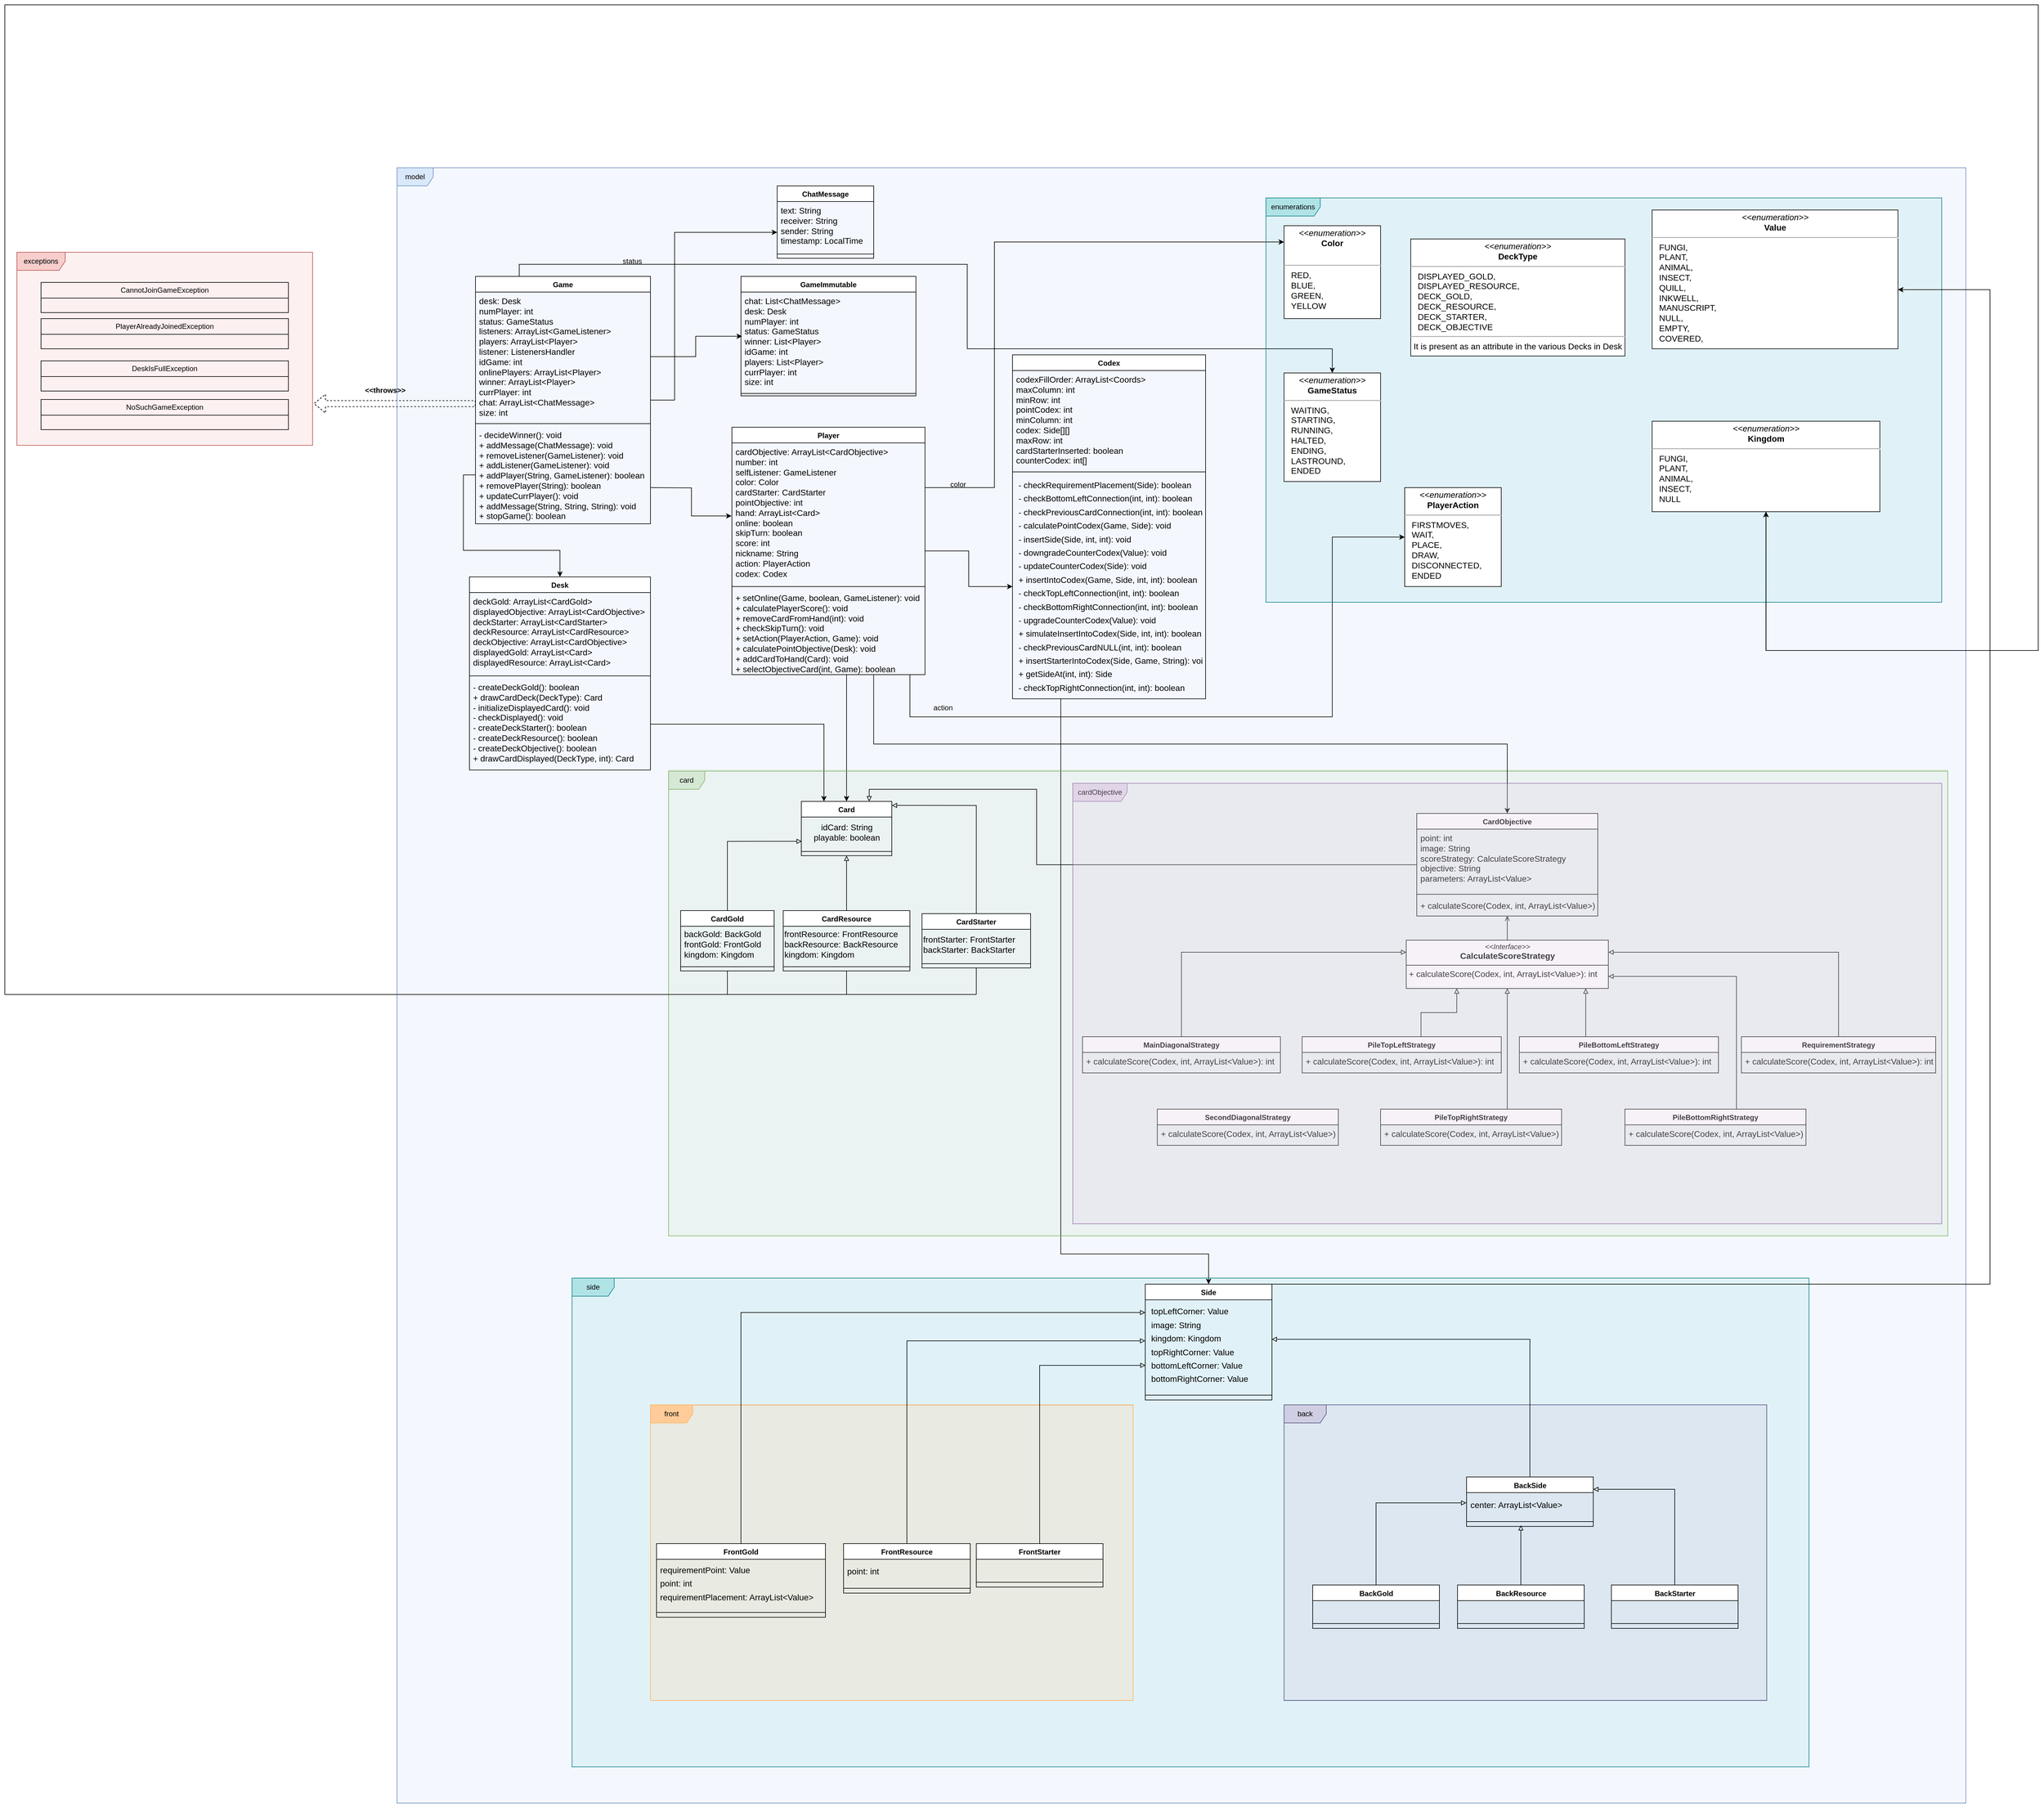 <mxfile version="24.6.1" type="device">
  <diagram name="Page-1" id="5f0bae14-7c28-e335-631c-24af17079c00">
    <mxGraphModel dx="3258" dy="1580" grid="1" gridSize="10" guides="1" tooltips="1" connect="1" arrows="1" fold="1" page="0" pageScale="1" pageWidth="1100" pageHeight="850" background="none" math="0" shadow="0">
      <root>
        <mxCell id="0" />
        <mxCell id="1" parent="0" />
        <mxCell id="12uHre7UhJ3h7t7p80wL-11" value="" style="rounded=0;whiteSpace=wrap;html=1;opacity=30;fillColor=#dae8fc;strokeColor=#6c8ebf;" parent="1" vertex="1">
          <mxGeometry x="-170" y="-10" width="2600" height="2710" as="geometry" />
        </mxCell>
        <mxCell id="12uHre7UhJ3h7t7p80wL-7" value="" style="rounded=0;whiteSpace=wrap;html=1;opacity=30;fillColor=#b0e3e6;strokeColor=#0e8088;" parent="1" vertex="1">
          <mxGeometry x="120" y="1830" width="2050" height="810" as="geometry" />
        </mxCell>
        <mxCell id="12uHre7UhJ3h7t7p80wL-4" value="" style="rounded=0;whiteSpace=wrap;html=1;opacity=30;fillColor=#d5e8d4;strokeColor=#82b366;" parent="1" vertex="1">
          <mxGeometry x="280" y="988" width="2120" height="772" as="geometry" />
        </mxCell>
        <mxCell id="12uHre7UhJ3h7t7p80wL-2" value="" style="rounded=0;whiteSpace=wrap;html=1;opacity=30;fillColor=#f8cecc;strokeColor=#b85450;" parent="1" vertex="1">
          <mxGeometry x="-800" y="130" width="490" height="320" as="geometry" />
        </mxCell>
        <mxCell id="12uHre7UhJ3h7t7p80wL-9" value="" style="rounded=0;whiteSpace=wrap;html=1;opacity=30;fillColor=#d0cee2;strokeColor=#56517e;" parent="1" vertex="1">
          <mxGeometry x="1300" y="2040" width="800" height="489.5" as="geometry" />
        </mxCell>
        <mxCell id="12uHre7UhJ3h7t7p80wL-8" value="" style="rounded=0;whiteSpace=wrap;html=1;opacity=30;fillColor=#fad7ac;strokeColor=#b46504;" parent="1" vertex="1">
          <mxGeometry x="250" y="2040.5" width="800" height="489.5" as="geometry" />
        </mxCell>
        <mxCell id="12uHre7UhJ3h7t7p80wL-10" value="" style="rounded=0;whiteSpace=wrap;html=1;opacity=30;fillColor=#b0e3e6;strokeColor=#0e8088;" parent="1" vertex="1">
          <mxGeometry x="1270" y="40" width="1120" height="670" as="geometry" />
        </mxCell>
        <mxCell id="yDijstEZP9wWc468jZzv-5" style="edgeStyle=orthogonalEdgeStyle;rounded=0;orthogonalLoop=1;jettySize=auto;html=1;dashed=1;shape=flexArrow;entryX=1.004;entryY=0.784;entryDx=0;entryDy=0;entryPerimeter=0;" parent="1" source="yDijstEZP9wWc468jZzv-1" target="yDijstEZP9wWc468jZzv-7" edge="1">
          <mxGeometry relative="1" as="geometry">
            <mxPoint x="-300" y="380" as="targetPoint" />
            <Array as="points">
              <mxPoint x="-175" y="380" />
            </Array>
          </mxGeometry>
        </mxCell>
        <mxCell id="yDijstEZP9wWc468jZzv-45" style="edgeStyle=orthogonalEdgeStyle;rounded=0;orthogonalLoop=1;jettySize=auto;html=1;" parent="1" source="yDijstEZP9wWc468jZzv-1" edge="1">
          <mxGeometry relative="1" as="geometry">
            <mxPoint x="460" y="97" as="targetPoint" />
            <Array as="points">
              <mxPoint x="290" y="375" />
              <mxPoint x="290" y="97" />
            </Array>
          </mxGeometry>
        </mxCell>
        <mxCell id="yDijstEZP9wWc468jZzv-141" style="edgeStyle=orthogonalEdgeStyle;rounded=0;orthogonalLoop=1;jettySize=auto;html=1;exitX=0.25;exitY=0;exitDx=0;exitDy=0;" parent="1" source="yDijstEZP9wWc468jZzv-1" target="yDijstEZP9wWc468jZzv-138" edge="1">
          <mxGeometry relative="1" as="geometry">
            <mxPoint x="1520" y="-270" as="targetPoint" />
            <Array as="points">
              <mxPoint x="32" y="150" />
              <mxPoint x="775" y="150" />
              <mxPoint x="775" y="290" />
              <mxPoint x="1380" y="290" />
            </Array>
          </mxGeometry>
        </mxCell>
        <mxCell id="yDijstEZP9wWc468jZzv-1" value="Game" style="swimlane;fontStyle=1;align=center;verticalAlign=top;childLayout=stackLayout;horizontal=1;startSize=26;horizontalStack=0;resizeParent=1;resizeParentMax=0;resizeLast=0;collapsible=1;marginBottom=0;whiteSpace=wrap;html=1;" parent="1" vertex="1">
          <mxGeometry x="-40" y="170" width="290" height="410" as="geometry" />
        </mxCell>
        <mxCell id="yDijstEZP9wWc468jZzv-2" value="&lt;div&gt;&lt;span style=&quot;font-size: 14px; text-wrap: nowrap;&quot;&gt;desk: Desk&lt;/span&gt;&lt;/div&gt;&lt;div&gt;&lt;span style=&quot;font-size: 14px; text-wrap: nowrap;&quot;&gt;numPlayer: int&lt;/span&gt;&lt;/div&gt;&lt;div&gt;&lt;span style=&quot;font-size: 14px; text-wrap: nowrap;&quot;&gt;status: GameStatus&lt;/span&gt;&lt;/div&gt;&lt;div&gt;&lt;span style=&quot;font-size: 14px; text-wrap: nowrap;&quot;&gt;listeners: ArrayList&amp;lt;GameListener&amp;gt;&lt;/span&gt;&lt;/div&gt;&lt;div&gt;&lt;span style=&quot;font-size: 14px; text-wrap: nowrap;&quot;&gt;players: ArrayList&amp;lt;Player&amp;gt;&lt;/span&gt;&lt;/div&gt;&lt;div&gt;&lt;span style=&quot;font-size: 14px; text-wrap: nowrap;&quot;&gt;listener: ListenersHandler&lt;/span&gt;&lt;/div&gt;&lt;div&gt;&lt;span style=&quot;font-size: 14px; text-wrap: nowrap;&quot;&gt;idGame: int&lt;/span&gt;&lt;/div&gt;&lt;div&gt;&lt;span style=&quot;font-size: 14px; text-wrap: nowrap;&quot;&gt;onlinePlayers: ArrayList&amp;lt;Player&amp;gt;&lt;/span&gt;&lt;/div&gt;&lt;div&gt;&lt;span style=&quot;font-size: 14px; text-wrap: nowrap;&quot;&gt;winner: ArrayList&amp;lt;Player&amp;gt;&lt;/span&gt;&lt;/div&gt;&lt;div&gt;&lt;span style=&quot;font-size: 14px; text-wrap: nowrap;&quot;&gt;currPlayer: int&lt;/span&gt;&lt;/div&gt;&lt;div&gt;&lt;span style=&quot;font-size: 14px; text-wrap: nowrap;&quot;&gt;chat: ArrayList&amp;lt;ChatMessage&amp;gt;&lt;/span&gt;&lt;/div&gt;&lt;div&gt;&lt;span style=&quot;font-size: 14px; text-wrap: nowrap;&quot;&gt;size: int&lt;/span&gt;&lt;/div&gt;" style="text;strokeColor=none;fillColor=none;align=left;verticalAlign=top;spacingLeft=4;spacingRight=4;overflow=hidden;rotatable=0;points=[[0,0.5],[1,0.5]];portConstraint=eastwest;whiteSpace=wrap;html=1;" parent="yDijstEZP9wWc468jZzv-1" vertex="1">
          <mxGeometry y="26" width="290" height="214" as="geometry" />
        </mxCell>
        <mxCell id="yDijstEZP9wWc468jZzv-3" value="" style="line;strokeWidth=1;fillColor=none;align=left;verticalAlign=middle;spacingTop=-1;spacingLeft=3;spacingRight=3;rotatable=0;labelPosition=right;points=[];portConstraint=eastwest;strokeColor=inherit;" parent="yDijstEZP9wWc468jZzv-1" vertex="1">
          <mxGeometry y="240" width="290" height="8" as="geometry" />
        </mxCell>
        <mxCell id="yDijstEZP9wWc468jZzv-4" value="&lt;div&gt;&lt;span style=&quot;font-size: 14px; text-wrap: nowrap;&quot;&gt;- decideWinner(): void&lt;/span&gt;&lt;/div&gt;&lt;div&gt;&lt;span style=&quot;font-size: 14px; text-wrap: nowrap;&quot;&gt;+ addMessage(ChatMessage): void&lt;/span&gt;&lt;/div&gt;&lt;div&gt;&lt;span style=&quot;font-size: 14px; text-wrap: nowrap;&quot;&gt;+ removeListener(GameListener): void&lt;/span&gt;&lt;/div&gt;&lt;div&gt;&lt;span style=&quot;font-size: 14px; text-wrap: nowrap;&quot;&gt;+ addListener(GameListener): void&lt;/span&gt;&lt;/div&gt;&lt;div&gt;&lt;span style=&quot;font-size: 14px; text-wrap: nowrap;&quot;&gt;+ addPlayer(String, GameListener): boolean&lt;/span&gt;&lt;/div&gt;&lt;div&gt;&lt;span style=&quot;font-size: 14px; text-wrap: nowrap;&quot;&gt;+ removePlayer(String): boolean&lt;/span&gt;&lt;/div&gt;&lt;div&gt;&lt;span style=&quot;font-size: 14px; text-wrap: nowrap;&quot;&gt;+ updateCurrPlayer(): void&lt;/span&gt;&lt;/div&gt;&lt;div&gt;&lt;span style=&quot;font-size: 14px; text-wrap: nowrap;&quot;&gt;+ addMessage(String, String, String): void&lt;/span&gt;&lt;/div&gt;&lt;div&gt;&lt;span style=&quot;font-size: 14px; text-wrap: nowrap;&quot;&gt;+ stopGame(): boolean&lt;/span&gt;&lt;/div&gt;&lt;div&gt;&lt;br&gt;&lt;/div&gt;" style="text;strokeColor=none;fillColor=none;align=left;verticalAlign=top;spacingLeft=4;spacingRight=4;overflow=hidden;rotatable=0;points=[[0,0.5],[1,0.5]];portConstraint=eastwest;whiteSpace=wrap;html=1;" parent="yDijstEZP9wWc468jZzv-1" vertex="1">
          <mxGeometry y="248" width="290" height="162" as="geometry" />
        </mxCell>
        <mxCell id="yDijstEZP9wWc468jZzv-7" value="exceptions" style="shape=umlFrame;whiteSpace=wrap;html=1;pointerEvents=0;fillColor=#f8cecc;strokeColor=#b85450;width=80;height=30;" parent="1" vertex="1">
          <mxGeometry x="-800" y="130" width="490" height="320" as="geometry" />
        </mxCell>
        <mxCell id="yDijstEZP9wWc468jZzv-8" value="CannotJoinGameException" style="swimlane;fontStyle=0;childLayout=stackLayout;horizontal=1;startSize=26;fillColor=none;horizontalStack=0;resizeParent=1;resizeParentMax=0;resizeLast=0;collapsible=1;marginBottom=0;whiteSpace=wrap;html=1;" parent="1" vertex="1">
          <mxGeometry x="-760" y="180" width="410" height="50" as="geometry" />
        </mxCell>
        <mxCell id="yDijstEZP9wWc468jZzv-12" value="PlayerAlreadyJoinedException" style="swimlane;fontStyle=0;childLayout=stackLayout;horizontal=1;startSize=26;fillColor=none;horizontalStack=0;resizeParent=1;resizeParentMax=0;resizeLast=0;collapsible=1;marginBottom=0;whiteSpace=wrap;html=1;" parent="1" vertex="1">
          <mxGeometry x="-760" y="240" width="410" height="50" as="geometry" />
        </mxCell>
        <mxCell id="yDijstEZP9wWc468jZzv-13" value="DeskIsFullException" style="swimlane;fontStyle=0;childLayout=stackLayout;horizontal=1;startSize=26;fillColor=none;horizontalStack=0;resizeParent=1;resizeParentMax=0;resizeLast=0;collapsible=1;marginBottom=0;whiteSpace=wrap;html=1;" parent="1" vertex="1">
          <mxGeometry x="-760" y="310" width="410" height="50" as="geometry" />
        </mxCell>
        <mxCell id="yDijstEZP9wWc468jZzv-14" value="&amp;lt;&amp;lt;throws&amp;gt;&amp;gt;" style="text;align=center;fontStyle=1;verticalAlign=middle;spacingLeft=3;spacingRight=3;strokeColor=none;rotatable=0;points=[[0,0.5],[1,0.5]];portConstraint=eastwest;html=1;" parent="1" vertex="1">
          <mxGeometry x="-230" y="346" width="80" height="26" as="geometry" />
        </mxCell>
        <mxCell id="yDijstEZP9wWc468jZzv-16" value="NoSuchGameException" style="swimlane;fontStyle=0;childLayout=stackLayout;horizontal=1;startSize=26;fillColor=none;horizontalStack=0;resizeParent=1;resizeParentMax=0;resizeLast=0;collapsible=1;marginBottom=0;whiteSpace=wrap;html=1;" parent="1" vertex="1">
          <mxGeometry x="-760" y="374" width="410" height="50" as="geometry" />
        </mxCell>
        <mxCell id="yDijstEZP9wWc468jZzv-17" value="model" style="shape=umlFrame;whiteSpace=wrap;html=1;pointerEvents=0;fillColor=#dae8fc;strokeColor=#6c8ebf;" parent="1" vertex="1">
          <mxGeometry x="-170" y="-10" width="2600" height="2710" as="geometry" />
        </mxCell>
        <mxCell id="yDijstEZP9wWc468jZzv-18" value="GameImmutable" style="swimlane;fontStyle=1;align=center;verticalAlign=top;childLayout=stackLayout;horizontal=1;startSize=26;horizontalStack=0;resizeParent=1;resizeParentMax=0;resizeLast=0;collapsible=1;marginBottom=0;whiteSpace=wrap;html=1;" parent="1" vertex="1">
          <mxGeometry x="400" y="170" width="290" height="198" as="geometry" />
        </mxCell>
        <mxCell id="yDijstEZP9wWc468jZzv-21" value="&lt;span style=&quot;font-size: 14px; text-wrap: nowrap;&quot;&gt;chat: List&amp;lt;ChatMessage&amp;gt;&lt;/span&gt;&lt;br style=&quot;font-size: 14px; text-wrap: nowrap;&quot;&gt;&lt;span style=&quot;font-size: 14px; text-wrap: nowrap;&quot;&gt;desk: Desk&lt;/span&gt;&lt;br style=&quot;font-size: 14px; text-wrap: nowrap;&quot;&gt;&lt;span style=&quot;font-size: 14px; text-wrap: nowrap;&quot;&gt;numPlayer: int&lt;/span&gt;&lt;br style=&quot;font-size: 14px; text-wrap: nowrap;&quot;&gt;&lt;span style=&quot;font-size: 14px; text-wrap: nowrap;&quot;&gt;status: GameStatus&lt;/span&gt;&lt;br style=&quot;font-size: 14px; text-wrap: nowrap;&quot;&gt;&lt;span style=&quot;font-size: 14px; text-wrap: nowrap;&quot;&gt;winner: List&amp;lt;Player&amp;gt;&lt;/span&gt;&lt;br style=&quot;font-size: 14px; text-wrap: nowrap;&quot;&gt;&lt;span style=&quot;font-size: 14px; text-wrap: nowrap;&quot;&gt;idGame: int&lt;/span&gt;&lt;br style=&quot;font-size: 14px; text-wrap: nowrap;&quot;&gt;&lt;span style=&quot;font-size: 14px; text-wrap: nowrap;&quot;&gt;players: List&amp;lt;Player&amp;gt;&lt;/span&gt;&lt;br style=&quot;font-size: 14px; text-wrap: nowrap;&quot;&gt;&lt;span style=&quot;font-size: 14px; text-wrap: nowrap;&quot;&gt;currPlayer: int&lt;/span&gt;&lt;br style=&quot;font-size: 14px; text-wrap: nowrap;&quot;&gt;&lt;span style=&quot;font-size: 14px; text-wrap: nowrap;&quot;&gt;size: int&lt;/span&gt;&lt;div&gt;&lt;span style=&quot;font-size: 14px; text-wrap: nowrap;&quot;&gt;&lt;br&gt;&lt;/span&gt;&lt;/div&gt;" style="text;strokeColor=none;fillColor=none;align=left;verticalAlign=top;spacingLeft=4;spacingRight=4;overflow=hidden;rotatable=0;points=[[0,0.5],[1,0.5]];portConstraint=eastwest;whiteSpace=wrap;html=1;" parent="yDijstEZP9wWc468jZzv-18" vertex="1">
          <mxGeometry y="26" width="290" height="164" as="geometry" />
        </mxCell>
        <mxCell id="6hzLT0k25RyZsXePGHMC-2" value="" style="line;strokeWidth=1;fillColor=none;align=left;verticalAlign=middle;spacingTop=-1;spacingLeft=3;spacingRight=3;rotatable=0;labelPosition=right;points=[];portConstraint=eastwest;strokeColor=inherit;" parent="yDijstEZP9wWc468jZzv-18" vertex="1">
          <mxGeometry y="190" width="290" height="8" as="geometry" />
        </mxCell>
        <mxCell id="yDijstEZP9wWc468jZzv-22" style="edgeStyle=orthogonalEdgeStyle;rounded=0;orthogonalLoop=1;jettySize=auto;html=1;entryX=0.006;entryY=0.447;entryDx=0;entryDy=0;entryPerimeter=0;" parent="1" source="yDijstEZP9wWc468jZzv-2" target="yDijstEZP9wWc468jZzv-21" edge="1">
          <mxGeometry relative="1" as="geometry" />
        </mxCell>
        <mxCell id="yDijstEZP9wWc468jZzv-144" style="edgeStyle=orthogonalEdgeStyle;rounded=0;orthogonalLoop=1;jettySize=auto;html=1;" parent="1" source="yDijstEZP9wWc468jZzv-27" target="yDijstEZP9wWc468jZzv-139" edge="1">
          <mxGeometry relative="1" as="geometry">
            <Array as="points">
              <mxPoint x="680" y="900" />
              <mxPoint x="1380" y="900" />
            </Array>
          </mxGeometry>
        </mxCell>
        <mxCell id="yDijstEZP9wWc468jZzv-147" style="edgeStyle=orthogonalEdgeStyle;rounded=0;orthogonalLoop=1;jettySize=auto;html=1;exitX=1;exitY=0.5;exitDx=0;exitDy=0;" parent="1" source="yDijstEZP9wWc468jZzv-25" target="yDijstEZP9wWc468jZzv-135" edge="1">
          <mxGeometry relative="1" as="geometry">
            <Array as="points">
              <mxPoint x="705" y="520" />
              <mxPoint x="820" y="520" />
              <mxPoint x="820" y="113" />
            </Array>
          </mxGeometry>
        </mxCell>
        <mxCell id="dlT7NASqLmQs_A34ritj-1" style="edgeStyle=orthogonalEdgeStyle;rounded=0;orthogonalLoop=1;jettySize=auto;html=1;" parent="1" source="yDijstEZP9wWc468jZzv-24" target="yDijstEZP9wWc468jZzv-65" edge="1">
          <mxGeometry relative="1" as="geometry">
            <Array as="points">
              <mxPoint x="575" y="890" />
              <mxPoint x="575" y="890" />
            </Array>
          </mxGeometry>
        </mxCell>
        <mxCell id="yDijstEZP9wWc468jZzv-24" value="Player" style="swimlane;fontStyle=1;align=center;verticalAlign=top;childLayout=stackLayout;horizontal=1;startSize=26;horizontalStack=0;resizeParent=1;resizeParentMax=0;resizeLast=0;collapsible=1;marginBottom=0;whiteSpace=wrap;html=1;" parent="1" vertex="1">
          <mxGeometry x="385" y="420" width="320" height="410" as="geometry" />
        </mxCell>
        <mxCell id="yDijstEZP9wWc468jZzv-25" value="&lt;span style=&quot;text-wrap: nowrap; font-size: 14px;&quot;&gt;cardObjective: ArrayList&amp;lt;CardObjective&amp;gt;&lt;/span&gt;&lt;br style=&quot;text-wrap: nowrap; font-size: 14px;&quot;&gt;&lt;span style=&quot;text-wrap: nowrap; font-size: 14px;&quot;&gt;number: int&lt;/span&gt;&lt;br style=&quot;text-wrap: nowrap; font-size: 14px;&quot;&gt;&lt;span style=&quot;text-wrap: nowrap; font-size: 14px;&quot;&gt;selfListener: GameListener&lt;/span&gt;&lt;br style=&quot;text-wrap: nowrap; font-size: 14px;&quot;&gt;&lt;span style=&quot;text-wrap: nowrap; font-size: 14px;&quot;&gt;color: Color&lt;/span&gt;&lt;br style=&quot;text-wrap: nowrap; font-size: 14px;&quot;&gt;&lt;span style=&quot;text-wrap: nowrap; font-size: 14px;&quot;&gt;cardStarter: CardStarter&lt;/span&gt;&lt;br style=&quot;text-wrap: nowrap; font-size: 14px;&quot;&gt;&lt;span style=&quot;text-wrap: nowrap; font-size: 14px;&quot;&gt;pointObjective: int&lt;/span&gt;&lt;br style=&quot;text-wrap: nowrap; font-size: 14px;&quot;&gt;&lt;span style=&quot;text-wrap: nowrap; font-size: 14px;&quot;&gt;hand: ArrayList&amp;lt;Card&amp;gt;&lt;/span&gt;&lt;br style=&quot;text-wrap: nowrap; font-size: 14px;&quot;&gt;&lt;span style=&quot;text-wrap: nowrap; font-size: 14px;&quot;&gt;online: boolean&lt;/span&gt;&lt;br style=&quot;text-wrap: nowrap; font-size: 14px;&quot;&gt;&lt;span style=&quot;text-wrap: nowrap; font-size: 14px;&quot;&gt;skipTurn: boolean&lt;/span&gt;&lt;br style=&quot;text-wrap: nowrap; font-size: 14px;&quot;&gt;&lt;span style=&quot;text-wrap: nowrap; font-size: 14px;&quot;&gt;score: int&lt;/span&gt;&lt;br style=&quot;text-wrap: nowrap; font-size: 14px;&quot;&gt;&lt;span style=&quot;text-wrap: nowrap; font-size: 14px;&quot;&gt;nickname: String&lt;/span&gt;&lt;br style=&quot;text-wrap: nowrap; font-size: 14px;&quot;&gt;&lt;span style=&quot;text-wrap: nowrap; font-size: 14px;&quot;&gt;action: PlayerAction&lt;/span&gt;&lt;br style=&quot;text-wrap: nowrap; font-size: 14px;&quot;&gt;&lt;span style=&quot;text-wrap: nowrap; font-size: 14px;&quot;&gt;codex: Codex&lt;/span&gt;" style="text;strokeColor=none;fillColor=none;align=left;verticalAlign=top;spacingLeft=4;spacingRight=4;overflow=hidden;rotatable=0;points=[[0,0.5],[1,0.5]];portConstraint=eastwest;whiteSpace=wrap;html=1;" parent="yDijstEZP9wWc468jZzv-24" vertex="1">
          <mxGeometry y="26" width="320" height="234" as="geometry" />
        </mxCell>
        <mxCell id="yDijstEZP9wWc468jZzv-26" value="" style="line;strokeWidth=1;fillColor=none;align=left;verticalAlign=middle;spacingTop=-1;spacingLeft=3;spacingRight=3;rotatable=0;labelPosition=right;points=[];portConstraint=eastwest;strokeColor=inherit;" parent="yDijstEZP9wWc468jZzv-24" vertex="1">
          <mxGeometry y="260" width="320" height="8" as="geometry" />
        </mxCell>
        <mxCell id="yDijstEZP9wWc468jZzv-27" value="&lt;div&gt;&lt;span style=&quot;font-size: 14px; text-wrap: nowrap;&quot;&gt;+ setOnline(Game, boolean, GameListener): void&lt;/span&gt;&lt;/div&gt;&lt;div&gt;&lt;span style=&quot;font-size: 14px; text-wrap: nowrap;&quot;&gt;+ calculatePlayerScore(): void&lt;/span&gt;&lt;/div&gt;&lt;div&gt;&lt;span style=&quot;font-size: 14px; text-wrap: nowrap;&quot;&gt;+ removeCardFromHand(int): void&lt;/span&gt;&lt;/div&gt;&lt;div&gt;&lt;span style=&quot;font-size: 14px; text-wrap: nowrap;&quot;&gt;+ checkSkipTurn(): void&lt;/span&gt;&lt;/div&gt;&lt;div&gt;&lt;span style=&quot;font-size: 14px; text-wrap: nowrap;&quot;&gt;+ setAction(PlayerAction, Game): void&lt;/span&gt;&lt;/div&gt;&lt;div&gt;&lt;span style=&quot;font-size: 14px; text-wrap: nowrap;&quot;&gt;+ calculatePointObjective(Desk): void&lt;/span&gt;&lt;/div&gt;&lt;div&gt;&lt;span style=&quot;font-size: 14px; text-wrap: nowrap;&quot;&gt;+ addCardToHand(Card): void&lt;/span&gt;&lt;/div&gt;&lt;div&gt;&lt;span style=&quot;font-size: 14px; text-wrap: nowrap;&quot;&gt;+ selectObjectiveCard(int, Game): boolean&lt;/span&gt;&lt;/div&gt;&lt;div&gt;&lt;br&gt;&lt;/div&gt;" style="text;strokeColor=none;fillColor=none;align=left;verticalAlign=top;spacingLeft=4;spacingRight=4;overflow=hidden;rotatable=0;points=[[0,0.5],[1,0.5]];portConstraint=eastwest;whiteSpace=wrap;html=1;" parent="yDijstEZP9wWc468jZzv-24" vertex="1">
          <mxGeometry y="268" width="320" height="142" as="geometry" />
        </mxCell>
        <mxCell id="yDijstEZP9wWc468jZzv-31" style="edgeStyle=orthogonalEdgeStyle;rounded=0;orthogonalLoop=1;jettySize=auto;html=1;entryX=-0.002;entryY=0.517;entryDx=0;entryDy=0;entryPerimeter=0;" parent="1" target="yDijstEZP9wWc468jZzv-25" edge="1">
          <mxGeometry relative="1" as="geometry">
            <mxPoint x="250" y="520" as="sourcePoint" />
          </mxGeometry>
        </mxCell>
        <mxCell id="yDijstEZP9wWc468jZzv-41" value="ChatMessage" style="swimlane;fontStyle=1;align=center;verticalAlign=top;childLayout=stackLayout;horizontal=1;startSize=26;horizontalStack=0;resizeParent=1;resizeParentMax=0;resizeLast=0;collapsible=1;marginBottom=0;whiteSpace=wrap;html=1;" parent="1" vertex="1">
          <mxGeometry x="460" y="20" width="160" height="120" as="geometry" />
        </mxCell>
        <mxCell id="6hzLT0k25RyZsXePGHMC-3" value="&lt;span style=&quot;font-size: 14px;&quot;&gt;&amp;nbsp;text: String&lt;/span&gt;&lt;br style=&quot;font-size: 14px;&quot;&gt;&lt;span style=&quot;font-size: 14px;&quot;&gt;&amp;nbsp;receiver: String&lt;/span&gt;&lt;br style=&quot;font-size: 14px;&quot;&gt;&lt;span style=&quot;font-size: 14px;&quot;&gt;&amp;nbsp;sender: String&lt;/span&gt;&lt;br style=&quot;font-size: 14px;&quot;&gt;&lt;span style=&quot;font-size: 14px;&quot;&gt;&amp;nbsp;timestamp: LocalTime&lt;/span&gt;" style="text;html=1;align=left;verticalAlign=middle;resizable=0;points=[];autosize=1;strokeColor=none;fillColor=none;" parent="yDijstEZP9wWc468jZzv-41" vertex="1">
          <mxGeometry y="26" width="160" height="80" as="geometry" />
        </mxCell>
        <mxCell id="yDijstEZP9wWc468jZzv-43" value="" style="line;strokeWidth=1;fillColor=none;align=left;verticalAlign=middle;spacingTop=-1;spacingLeft=3;spacingRight=3;rotatable=0;labelPosition=right;points=[];portConstraint=eastwest;strokeColor=inherit;" parent="yDijstEZP9wWc468jZzv-41" vertex="1">
          <mxGeometry y="106" width="160" height="14" as="geometry" />
        </mxCell>
        <mxCell id="dlT7NASqLmQs_A34ritj-2" style="edgeStyle=orthogonalEdgeStyle;rounded=0;orthogonalLoop=1;jettySize=auto;html=1;entryX=0.5;entryY=0;entryDx=0;entryDy=0;" parent="1" source="yDijstEZP9wWc468jZzv-47" target="6hzLT0k25RyZsXePGHMC-16" edge="1">
          <mxGeometry relative="1" as="geometry">
            <Array as="points">
              <mxPoint x="930" y="1790" />
              <mxPoint x="1175" y="1790" />
            </Array>
          </mxGeometry>
        </mxCell>
        <mxCell id="yDijstEZP9wWc468jZzv-47" value="Codex" style="swimlane;fontStyle=1;align=center;verticalAlign=top;childLayout=stackLayout;horizontal=1;startSize=26;horizontalStack=0;resizeParent=1;resizeParentMax=0;resizeLast=0;collapsible=1;marginBottom=0;whiteSpace=wrap;html=1;" parent="1" vertex="1">
          <mxGeometry x="850" y="300" width="320" height="570" as="geometry" />
        </mxCell>
        <mxCell id="yDijstEZP9wWc468jZzv-48" value="&lt;div&gt;&lt;span style=&quot;font-size: 14px; text-wrap: nowrap;&quot;&gt;codexFillOrder: ArrayList&amp;lt;Coords&amp;gt;&lt;/span&gt;&lt;/div&gt;&lt;div&gt;&lt;span style=&quot;font-size: 14px; text-wrap: nowrap;&quot;&gt;maxColumn: int&lt;/span&gt;&lt;/div&gt;&lt;div&gt;&lt;span style=&quot;font-size: 14px; text-wrap: nowrap;&quot;&gt;minRow: int&lt;/span&gt;&lt;/div&gt;&lt;div&gt;&lt;span style=&quot;font-size: 14px; text-wrap: nowrap;&quot;&gt;pointCodex: int&lt;/span&gt;&lt;/div&gt;&lt;div&gt;&lt;span style=&quot;font-size: 14px; text-wrap: nowrap;&quot;&gt;minColumn: int&lt;/span&gt;&lt;/div&gt;&lt;div&gt;&lt;span style=&quot;font-size: 14px; text-wrap: nowrap;&quot;&gt;codex: Side[][]&lt;/span&gt;&lt;/div&gt;&lt;div&gt;&lt;span style=&quot;font-size: 14px; text-wrap: nowrap;&quot;&gt;maxRow: int&lt;/span&gt;&lt;/div&gt;&lt;div&gt;&lt;span style=&quot;font-size: 14px; text-wrap: nowrap;&quot;&gt;cardStarterInserted: boolean&lt;/span&gt;&lt;/div&gt;&lt;div&gt;&lt;span style=&quot;font-size: 14px; text-wrap: nowrap;&quot;&gt;counterCodex: int[]&lt;/span&gt;&lt;/div&gt;" style="text;strokeColor=none;fillColor=none;align=left;verticalAlign=top;spacingLeft=4;spacingRight=4;overflow=hidden;rotatable=0;points=[[0,0.5],[1,0.5]];portConstraint=eastwest;whiteSpace=wrap;html=1;" parent="yDijstEZP9wWc468jZzv-47" vertex="1">
          <mxGeometry y="26" width="320" height="164" as="geometry" />
        </mxCell>
        <mxCell id="yDijstEZP9wWc468jZzv-49" value="" style="line;strokeWidth=1;fillColor=none;align=left;verticalAlign=middle;spacingTop=-1;spacingLeft=3;spacingRight=3;rotatable=0;labelPosition=right;points=[];portConstraint=eastwest;strokeColor=inherit;" parent="yDijstEZP9wWc468jZzv-47" vertex="1">
          <mxGeometry y="190" width="320" height="8" as="geometry" />
        </mxCell>
        <mxCell id="yDijstEZP9wWc468jZzv-50" value="&lt;p style=&quot;margin: 0px 0px 0px 4px; line-height: 1.6;&quot;&gt;&lt;span style=&quot;font-size: 14px; text-wrap: nowrap;&quot;&gt;- checkRequirementPlacement(Side): boolean&lt;/span&gt;&lt;/p&gt;&lt;p style=&quot;margin: 0px 0px 0px 4px; line-height: 1.6;&quot;&gt;&lt;span style=&quot;font-size: 14px; text-wrap: nowrap;&quot;&gt;- checkBottomLeftConnection(int, int): boolean&lt;/span&gt;&lt;/p&gt;&lt;p style=&quot;margin: 0px 0px 0px 4px; line-height: 1.6;&quot;&gt;&lt;span style=&quot;font-size: 14px; text-wrap: nowrap;&quot;&gt;- checkPreviousCardConnection(int, int): boolean&lt;/span&gt;&lt;/p&gt;&lt;p style=&quot;margin: 0px 0px 0px 4px; line-height: 1.6;&quot;&gt;&lt;span style=&quot;font-size: 14px; text-wrap: nowrap;&quot;&gt;- calculatePointCodex(Game, Side): void&lt;/span&gt;&lt;/p&gt;&lt;p style=&quot;margin: 0px 0px 0px 4px; line-height: 1.6;&quot;&gt;&lt;span style=&quot;font-size: 14px; text-wrap: nowrap;&quot;&gt;- insertSide(Side, int, int): void&lt;/span&gt;&lt;/p&gt;&lt;p style=&quot;margin: 0px 0px 0px 4px; line-height: 1.6;&quot;&gt;&lt;span style=&quot;font-size: 14px; text-wrap: nowrap;&quot;&gt;- downgradeCounterCodex(Value): void&lt;/span&gt;&lt;/p&gt;&lt;p style=&quot;margin: 0px 0px 0px 4px; line-height: 1.6;&quot;&gt;&lt;span style=&quot;font-size: 14px; text-wrap: nowrap;&quot;&gt;- updateCounterCodex(Side): void&lt;/span&gt;&lt;/p&gt;&lt;p style=&quot;margin: 0px 0px 0px 4px; line-height: 1.6;&quot;&gt;&lt;span style=&quot;font-size: 14px; text-wrap: nowrap;&quot;&gt;+ insertIntoCodex(Game, Side, int, int): boolean&lt;/span&gt;&lt;/p&gt;&lt;p style=&quot;margin: 0px 0px 0px 4px; line-height: 1.6;&quot;&gt;&lt;span style=&quot;font-size: 14px; text-wrap: nowrap;&quot;&gt;- checkTopLeftConnection(int, int): boolean&lt;/span&gt;&lt;/p&gt;&lt;p style=&quot;margin: 0px 0px 0px 4px; line-height: 1.6;&quot;&gt;&lt;span style=&quot;font-size: 14px; text-wrap: nowrap;&quot;&gt;- checkBottomRightConnection(int, int): boolean&lt;/span&gt;&lt;/p&gt;&lt;p style=&quot;margin: 0px 0px 0px 4px; line-height: 1.6;&quot;&gt;&lt;span style=&quot;font-size: 14px; text-wrap: nowrap;&quot;&gt;- upgradeCounterCodex(Value): void&lt;/span&gt;&lt;/p&gt;&lt;p style=&quot;margin: 0px 0px 0px 4px; line-height: 1.6;&quot;&gt;&lt;span style=&quot;font-size: 14px; text-wrap: nowrap;&quot;&gt;+ simulateInsertIntoCodex(Side, int, int): boolean&lt;/span&gt;&lt;/p&gt;&lt;p style=&quot;margin: 0px 0px 0px 4px; line-height: 1.6;&quot;&gt;&lt;span style=&quot;font-size: 14px; text-wrap: nowrap;&quot;&gt;- checkPreviousCardNULL(int, int): boolean&lt;/span&gt;&lt;/p&gt;&lt;p style=&quot;margin: 0px 0px 0px 4px; line-height: 1.6;&quot;&gt;&lt;span style=&quot;font-size: 14px; text-wrap: nowrap;&quot;&gt;+ insertStarterIntoCodex(Side, Game, String): void&lt;/span&gt;&lt;/p&gt;&lt;p style=&quot;margin: 0px 0px 0px 4px; line-height: 1.6;&quot;&gt;&lt;span style=&quot;font-size: 14px; text-wrap: nowrap;&quot;&gt;+ getSideAt(int, int): Side&lt;/span&gt;&lt;/p&gt;&lt;p style=&quot;margin: 0px 0px 0px 4px; line-height: 1.6;&quot;&gt;&lt;span style=&quot;font-size: 14px; text-wrap: nowrap;&quot;&gt;- checkTopRightConnection(int, int): boolean&lt;/span&gt;&lt;/p&gt;" style="text;strokeColor=none;fillColor=none;align=left;verticalAlign=top;spacingLeft=4;spacingRight=4;overflow=hidden;rotatable=0;points=[[0,0.5],[1,0.5]];portConstraint=eastwest;whiteSpace=wrap;html=1;" parent="yDijstEZP9wWc468jZzv-47" vertex="1">
          <mxGeometry y="198" width="320" height="372" as="geometry" />
        </mxCell>
        <mxCell id="yDijstEZP9wWc468jZzv-54" style="edgeStyle=orthogonalEdgeStyle;rounded=0;orthogonalLoop=1;jettySize=auto;html=1;" parent="1" source="yDijstEZP9wWc468jZzv-24" target="yDijstEZP9wWc468jZzv-50" edge="1">
          <mxGeometry relative="1" as="geometry" />
        </mxCell>
        <mxCell id="yDijstEZP9wWc468jZzv-56" value="Desk" style="swimlane;fontStyle=1;align=center;verticalAlign=top;childLayout=stackLayout;horizontal=1;startSize=26;horizontalStack=0;resizeParent=1;resizeParentMax=0;resizeLast=0;collapsible=1;marginBottom=0;whiteSpace=wrap;html=1;" parent="1" vertex="1">
          <mxGeometry x="-50" y="668" width="300" height="320" as="geometry" />
        </mxCell>
        <mxCell id="yDijstEZP9wWc468jZzv-57" value="&lt;span style=&quot;text-wrap: nowrap; font-size: 14px;&quot;&gt;deckGold: ArrayList&amp;lt;CardGold&amp;gt;&lt;/span&gt;&lt;br style=&quot;text-wrap: nowrap; font-size: 14px;&quot;&gt;&lt;span style=&quot;text-wrap: nowrap; font-size: 14px;&quot;&gt;displayedObjective: ArrayList&amp;lt;CardObjective&amp;gt;&lt;/span&gt;&lt;br style=&quot;text-wrap: nowrap; font-size: 14px;&quot;&gt;&lt;span style=&quot;text-wrap: nowrap; font-size: 14px;&quot;&gt;deckStarter: ArrayList&amp;lt;CardStarter&amp;gt;&lt;/span&gt;&lt;br style=&quot;text-wrap: nowrap; font-size: 14px;&quot;&gt;&lt;span style=&quot;text-wrap: nowrap; font-size: 14px;&quot;&gt;deckResource: ArrayList&amp;lt;CardResource&amp;gt;&lt;/span&gt;&lt;br style=&quot;text-wrap: nowrap; font-size: 14px;&quot;&gt;&lt;span style=&quot;text-wrap: nowrap; font-size: 14px;&quot;&gt;deckObjective: ArrayList&amp;lt;CardObjective&amp;gt;&lt;/span&gt;&lt;br style=&quot;text-wrap: nowrap; font-size: 14px;&quot;&gt;&lt;span style=&quot;text-wrap: nowrap; font-size: 14px;&quot;&gt;displayedGold: ArrayList&amp;lt;Card&amp;gt;&lt;/span&gt;&lt;br style=&quot;text-wrap: nowrap; font-size: 14px;&quot;&gt;&lt;span style=&quot;text-wrap: nowrap; font-size: 14px;&quot;&gt;displayedResource: ArrayList&amp;lt;Card&amp;gt;&lt;/span&gt;" style="text;strokeColor=none;fillColor=none;align=left;verticalAlign=top;spacingLeft=4;spacingRight=4;overflow=hidden;rotatable=0;points=[[0,0.5],[1,0.5]];portConstraint=eastwest;whiteSpace=wrap;html=1;" parent="yDijstEZP9wWc468jZzv-56" vertex="1">
          <mxGeometry y="26" width="300" height="134" as="geometry" />
        </mxCell>
        <mxCell id="yDijstEZP9wWc468jZzv-58" value="" style="line;strokeWidth=1;fillColor=none;align=left;verticalAlign=middle;spacingTop=-1;spacingLeft=3;spacingRight=3;rotatable=0;labelPosition=right;points=[];portConstraint=eastwest;strokeColor=inherit;" parent="yDijstEZP9wWc468jZzv-56" vertex="1">
          <mxGeometry y="160" width="300" height="8" as="geometry" />
        </mxCell>
        <mxCell id="yDijstEZP9wWc468jZzv-59" value="&lt;div&gt;&lt;span style=&quot;font-size: 14px; text-wrap: nowrap;&quot;&gt;- createDeckGold(): boolean&lt;/span&gt;&lt;/div&gt;&lt;div&gt;&lt;span style=&quot;font-size: 14px; text-wrap: nowrap;&quot;&gt;+ drawCardDeck(DeckType): Card&lt;/span&gt;&lt;/div&gt;&lt;div&gt;&lt;span style=&quot;font-size: 14px; text-wrap: nowrap;&quot;&gt;- initializeDisplayedCard(): void&lt;/span&gt;&lt;/div&gt;&lt;div&gt;&lt;span style=&quot;font-size: 14px; text-wrap: nowrap;&quot;&gt;- checkDisplayed(): void&lt;/span&gt;&lt;/div&gt;&lt;div&gt;&lt;span style=&quot;font-size: 14px; text-wrap: nowrap;&quot;&gt;- createDeckStarter(): boolean&lt;/span&gt;&lt;/div&gt;&lt;div&gt;&lt;span style=&quot;font-size: 14px; text-wrap: nowrap;&quot;&gt;- createDeckResource(): boolean&lt;/span&gt;&lt;/div&gt;&lt;div&gt;&lt;span style=&quot;font-size: 14px; text-wrap: nowrap;&quot;&gt;- createDeckObjective(): boolean&lt;/span&gt;&lt;/div&gt;&lt;div&gt;&lt;span style=&quot;font-size: 14px; text-wrap: nowrap;&quot;&gt;+ drawCardDisplayed(DeckType, int): Card&lt;/span&gt;&lt;/div&gt;" style="text;strokeColor=none;fillColor=none;align=left;verticalAlign=top;spacingLeft=4;spacingRight=4;overflow=hidden;rotatable=0;points=[[0,0.5],[1,0.5]];portConstraint=eastwest;whiteSpace=wrap;html=1;" parent="yDijstEZP9wWc468jZzv-56" vertex="1">
          <mxGeometry y="168" width="300" height="152" as="geometry" />
        </mxCell>
        <mxCell id="yDijstEZP9wWc468jZzv-60" style="edgeStyle=orthogonalEdgeStyle;rounded=0;orthogonalLoop=1;jettySize=auto;html=1;" parent="1" source="yDijstEZP9wWc468jZzv-4" target="yDijstEZP9wWc468jZzv-56" edge="1">
          <mxGeometry relative="1" as="geometry" />
        </mxCell>
        <mxCell id="yDijstEZP9wWc468jZzv-87" style="edgeStyle=orthogonalEdgeStyle;rounded=0;orthogonalLoop=1;jettySize=auto;html=1;endArrow=none;endFill=0;exitX=0.25;exitY=0;exitDx=0;exitDy=0;startArrow=classic;startFill=1;" parent="1" source="yDijstEZP9wWc468jZzv-65" target="yDijstEZP9wWc468jZzv-59" edge="1">
          <mxGeometry relative="1" as="geometry" />
        </mxCell>
        <mxCell id="yDijstEZP9wWc468jZzv-62" value="card" style="shape=umlFrame;whiteSpace=wrap;html=1;pointerEvents=0;fillColor=#d5e8d4;strokeColor=#82b366;" parent="1" vertex="1">
          <mxGeometry x="280" y="990" width="2120" height="770" as="geometry" />
        </mxCell>
        <mxCell id="yDijstEZP9wWc468jZzv-64" value="cardObjective" style="shape=umlFrame;whiteSpace=wrap;html=1;pointerEvents=0;fillColor=#e1d5e7;strokeColor=#9673a6;width=90;height=30;" parent="1" vertex="1">
          <mxGeometry x="950" y="1010" width="1440" height="730" as="geometry" />
        </mxCell>
        <mxCell id="yDijstEZP9wWc468jZzv-65" value="Card" style="swimlane;fontStyle=1;align=center;verticalAlign=top;childLayout=stackLayout;horizontal=1;startSize=26;horizontalStack=0;resizeParent=1;resizeParentMax=0;resizeLast=0;collapsible=1;marginBottom=0;whiteSpace=wrap;html=1;" parent="1" vertex="1">
          <mxGeometry x="500" y="1040" width="150" height="90" as="geometry" />
        </mxCell>
        <mxCell id="6hzLT0k25RyZsXePGHMC-19" value="&lt;span style=&quot;font-size: 14px; text-align: left;&quot;&gt;idCard: String&lt;/span&gt;&lt;br style=&quot;font-size: 14px; text-align: left;&quot;&gt;&lt;span style=&quot;font-size: 14px; text-align: left;&quot;&gt;playable: boolean&lt;/span&gt;" style="text;html=1;align=center;verticalAlign=middle;resizable=0;points=[];autosize=1;strokeColor=none;fillColor=none;" parent="yDijstEZP9wWc468jZzv-65" vertex="1">
          <mxGeometry y="26" width="150" height="50" as="geometry" />
        </mxCell>
        <mxCell id="yDijstEZP9wWc468jZzv-67" value="" style="line;strokeWidth=1;fillColor=none;align=left;verticalAlign=middle;spacingTop=-1;spacingLeft=3;spacingRight=3;rotatable=0;labelPosition=right;points=[];portConstraint=eastwest;strokeColor=inherit;" parent="yDijstEZP9wWc468jZzv-65" vertex="1">
          <mxGeometry y="76" width="150" height="14" as="geometry" />
        </mxCell>
        <mxCell id="yDijstEZP9wWc468jZzv-80" style="edgeStyle=orthogonalEdgeStyle;rounded=0;orthogonalLoop=1;jettySize=auto;html=1;endArrow=block;endFill=0;entryX=0.005;entryY=0.803;entryDx=0;entryDy=0;entryPerimeter=0;exitX=0.5;exitY=0;exitDx=0;exitDy=0;" parent="1" source="yDijstEZP9wWc468jZzv-69" target="6hzLT0k25RyZsXePGHMC-19" edge="1">
          <mxGeometry relative="1" as="geometry">
            <mxPoint x="500" y="1202.029" as="targetPoint" />
          </mxGeometry>
        </mxCell>
        <mxCell id="6hzLT0k25RyZsXePGHMC-62" style="edgeStyle=orthogonalEdgeStyle;rounded=0;orthogonalLoop=1;jettySize=auto;html=1;entryX=0.5;entryY=1;entryDx=0;entryDy=0;exitX=0.5;exitY=1;exitDx=0;exitDy=0;" parent="1" source="yDijstEZP9wWc468jZzv-69" target="yDijstEZP9wWc468jZzv-137" edge="1">
          <mxGeometry relative="1" as="geometry">
            <Array as="points">
              <mxPoint x="378" y="1360" />
              <mxPoint x="-820" y="1360" />
              <mxPoint x="-820" y="-280" />
              <mxPoint x="2550" y="-280" />
              <mxPoint x="2550" y="790" />
              <mxPoint x="2099" y="790" />
            </Array>
          </mxGeometry>
        </mxCell>
        <mxCell id="yDijstEZP9wWc468jZzv-69" value="CardGold" style="swimlane;fontStyle=1;align=center;verticalAlign=top;childLayout=stackLayout;horizontal=1;startSize=26;horizontalStack=0;resizeParent=1;resizeParentMax=0;resizeLast=0;collapsible=1;marginBottom=0;whiteSpace=wrap;html=1;" parent="1" vertex="1">
          <mxGeometry x="300" y="1221" width="155" height="100" as="geometry" />
        </mxCell>
        <mxCell id="6hzLT0k25RyZsXePGHMC-4" value="&lt;span style=&quot;font-size: 14px;&quot;&gt;&amp;nbsp;backGold: BackGold&lt;/span&gt;&lt;br style=&quot;font-size: 14px;&quot;&gt;&lt;span style=&quot;font-size: 14px;&quot;&gt;&amp;nbsp;frontGold: FrontGold&lt;/span&gt;&lt;br style=&quot;font-size: 14px;&quot;&gt;&lt;span style=&quot;font-size: 14px;&quot;&gt;&amp;nbsp;kingdom: Kingdom&lt;/span&gt;" style="text;html=1;align=left;verticalAlign=middle;resizable=0;points=[];autosize=1;strokeColor=none;fillColor=none;" parent="yDijstEZP9wWc468jZzv-69" vertex="1">
          <mxGeometry y="26" width="155" height="60" as="geometry" />
        </mxCell>
        <mxCell id="yDijstEZP9wWc468jZzv-70" value="" style="line;strokeWidth=1;fillColor=none;align=left;verticalAlign=middle;spacingTop=-1;spacingLeft=3;spacingRight=3;rotatable=0;labelPosition=right;points=[];portConstraint=eastwest;strokeColor=inherit;" parent="yDijstEZP9wWc468jZzv-69" vertex="1">
          <mxGeometry y="86" width="155" height="14" as="geometry" />
        </mxCell>
        <mxCell id="yDijstEZP9wWc468jZzv-81" style="edgeStyle=orthogonalEdgeStyle;rounded=0;orthogonalLoop=1;jettySize=auto;html=1;endArrow=block;endFill=0;entryX=0.5;entryY=1;entryDx=0;entryDy=0;" parent="1" source="6hzLT0k25RyZsXePGHMC-5" target="yDijstEZP9wWc468jZzv-65" edge="1">
          <mxGeometry relative="1" as="geometry">
            <mxPoint x="575" y="1221" as="sourcePoint" />
            <mxPoint x="575" y="1180" as="targetPoint" />
          </mxGeometry>
        </mxCell>
        <mxCell id="yDijstEZP9wWc468jZzv-82" style="edgeStyle=orthogonalEdgeStyle;rounded=0;orthogonalLoop=1;jettySize=auto;html=1;endArrow=block;endFill=0;exitX=0.5;exitY=0;exitDx=0;exitDy=0;entryX=1;entryY=0.074;entryDx=0;entryDy=0;entryPerimeter=0;" parent="1" source="6hzLT0k25RyZsXePGHMC-8" target="yDijstEZP9wWc468jZzv-65" edge="1">
          <mxGeometry relative="1" as="geometry">
            <mxPoint x="792.5" y="1221" as="sourcePoint" />
            <mxPoint x="650" y="1202.029" as="targetPoint" />
          </mxGeometry>
        </mxCell>
        <mxCell id="yDijstEZP9wWc468jZzv-88" style="edgeStyle=orthogonalEdgeStyle;rounded=0;orthogonalLoop=1;jettySize=auto;html=1;entryX=0.734;entryY=1;entryDx=0;entryDy=0;entryPerimeter=0;endArrow=none;endFill=0;startArrow=classic;startFill=1;" parent="1" source="yDijstEZP9wWc468jZzv-89" target="yDijstEZP9wWc468jZzv-27" edge="1">
          <mxGeometry relative="1" as="geometry" />
        </mxCell>
        <mxCell id="AbGZBc_8qBiP8k0FSkji-1" style="edgeStyle=orthogonalEdgeStyle;rounded=0;orthogonalLoop=1;jettySize=auto;html=1;entryX=0.75;entryY=0;entryDx=0;entryDy=0;endArrow=block;endFill=0;" parent="1" source="yDijstEZP9wWc468jZzv-89" target="yDijstEZP9wWc468jZzv-65" edge="1">
          <mxGeometry relative="1" as="geometry">
            <Array as="points">
              <mxPoint x="890" y="1145" />
              <mxPoint x="890" y="1020" />
              <mxPoint x="612" y="1020" />
            </Array>
          </mxGeometry>
        </mxCell>
        <mxCell id="yDijstEZP9wWc468jZzv-89" value="CardObjective" style="swimlane;fontStyle=1;align=center;verticalAlign=top;childLayout=stackLayout;horizontal=1;startSize=26;horizontalStack=0;resizeParent=1;resizeParentMax=0;resizeLast=0;collapsible=1;marginBottom=0;whiteSpace=wrap;html=1;" parent="1" vertex="1">
          <mxGeometry x="1520" y="1060" width="300" height="170" as="geometry" />
        </mxCell>
        <mxCell id="yDijstEZP9wWc468jZzv-90" value="&lt;div&gt;&lt;div style=&quot;&quot;&gt;&lt;span style=&quot;font-size: 14px; text-wrap: nowrap;&quot;&gt;point: int&lt;/span&gt;&lt;/div&gt;&lt;div style=&quot;&quot;&gt;&lt;span style=&quot;font-size: 14px; text-wrap: nowrap;&quot;&gt;image: String&lt;/span&gt;&lt;/div&gt;&lt;div style=&quot;&quot;&gt;&lt;span style=&quot;font-size: 14px; text-wrap: nowrap;&quot;&gt;scoreStrategy: CalculateScoreStrategy&lt;/span&gt;&lt;/div&gt;&lt;div style=&quot;&quot;&gt;&lt;span style=&quot;font-size: 14px; text-wrap: nowrap;&quot;&gt;objective: String&lt;/span&gt;&lt;/div&gt;&lt;div style=&quot;&quot;&gt;&lt;span style=&quot;font-size: 14px; text-wrap: nowrap;&quot;&gt;parameters: ArrayList&amp;lt;Value&amp;gt;&lt;/span&gt;&lt;/div&gt;&lt;/div&gt;" style="text;strokeColor=none;fillColor=none;align=left;verticalAlign=top;spacingLeft=4;spacingRight=4;overflow=hidden;rotatable=0;points=[[0,0.5],[1,0.5]];portConstraint=eastwest;whiteSpace=wrap;html=1;" parent="yDijstEZP9wWc468jZzv-89" vertex="1">
          <mxGeometry y="26" width="300" height="104" as="geometry" />
        </mxCell>
        <mxCell id="yDijstEZP9wWc468jZzv-91" value="" style="line;strokeWidth=1;fillColor=none;align=left;verticalAlign=middle;spacingTop=-1;spacingLeft=3;spacingRight=3;rotatable=0;labelPosition=right;points=[];portConstraint=eastwest;strokeColor=inherit;" parent="yDijstEZP9wWc468jZzv-89" vertex="1">
          <mxGeometry y="130" width="300" height="8" as="geometry" />
        </mxCell>
        <mxCell id="yDijstEZP9wWc468jZzv-92" value="&lt;div&gt;&lt;span style=&quot;font-size: 14px; text-wrap: nowrap;&quot;&gt;+ calculateScore(Codex, int, ArrayList&amp;lt;Value&amp;gt;): int&lt;/span&gt;&lt;/div&gt;&lt;div&gt;&lt;br&gt;&lt;/div&gt;" style="text;strokeColor=none;fillColor=none;align=left;verticalAlign=top;spacingLeft=4;spacingRight=4;overflow=hidden;rotatable=0;points=[[0,0.5],[1,0.5]];portConstraint=eastwest;whiteSpace=wrap;html=1;" parent="yDijstEZP9wWc468jZzv-89" vertex="1">
          <mxGeometry y="138" width="300" height="32" as="geometry" />
        </mxCell>
        <mxCell id="yDijstEZP9wWc468jZzv-97" value="&lt;p style=&quot;margin:0px;margin-top:4px;text-align:center;&quot;&gt;&lt;i&gt;&amp;lt;&amp;lt;Interface&amp;gt;&amp;gt;&lt;/i&gt;&lt;br&gt;&lt;b style=&quot;font-size: 14px; text-wrap: nowrap;&quot;&gt;CalculateScoreStrategy&lt;/b&gt;&lt;br&gt;&lt;/p&gt;&lt;hr size=&quot;1&quot; style=&quot;border-style:solid;&quot;&gt;&lt;p style=&quot;margin:0px;margin-left:4px;&quot;&gt;&lt;span style=&quot;font-size: 14px; text-wrap: nowrap; background-color: initial;&quot;&gt;+ calculateScore(Codex, int, ArrayList&amp;lt;Value&amp;gt;): int&lt;/span&gt;&lt;br&gt;&lt;/p&gt;" style="verticalAlign=top;align=left;overflow=fill;html=1;whiteSpace=wrap;" parent="1" vertex="1">
          <mxGeometry x="1502.5" y="1270" width="335" height="80" as="geometry" />
        </mxCell>
        <mxCell id="yDijstEZP9wWc468jZzv-98" style="edgeStyle=orthogonalEdgeStyle;rounded=0;orthogonalLoop=1;jettySize=auto;html=1;entryX=0.5;entryY=0.996;entryDx=0;entryDy=0;entryPerimeter=0;endArrow=open;endFill=0;" parent="1" source="yDijstEZP9wWc468jZzv-97" target="yDijstEZP9wWc468jZzv-92" edge="1">
          <mxGeometry relative="1" as="geometry" />
        </mxCell>
        <mxCell id="yDijstEZP9wWc468jZzv-103" style="edgeStyle=orthogonalEdgeStyle;rounded=0;orthogonalLoop=1;jettySize=auto;html=1;entryX=0;entryY=0.25;entryDx=0;entryDy=0;exitX=0.5;exitY=0;exitDx=0;exitDy=0;endArrow=block;endFill=0;" parent="1" source="yDijstEZP9wWc468jZzv-99" target="yDijstEZP9wWc468jZzv-97" edge="1">
          <mxGeometry relative="1" as="geometry" />
        </mxCell>
        <mxCell id="yDijstEZP9wWc468jZzv-99" value="MainDiagonalStrategy" style="swimlane;fontStyle=1;align=center;verticalAlign=top;childLayout=stackLayout;horizontal=1;startSize=26;horizontalStack=0;resizeParent=1;resizeParentMax=0;resizeLast=0;collapsible=1;marginBottom=0;whiteSpace=wrap;html=1;" parent="1" vertex="1">
          <mxGeometry x="966" y="1430" width="328" height="60" as="geometry" />
        </mxCell>
        <mxCell id="yDijstEZP9wWc468jZzv-100" value="&lt;span style=&quot;font-size: 14px; text-wrap: nowrap;&quot;&gt;+ calculateScore(Codex, int, ArrayList&amp;lt;Value&amp;gt;): int&lt;/span&gt;" style="text;strokeColor=none;fillColor=none;align=left;verticalAlign=top;spacingLeft=4;spacingRight=4;overflow=hidden;rotatable=0;points=[[0,0.5],[1,0.5]];portConstraint=eastwest;whiteSpace=wrap;html=1;" parent="yDijstEZP9wWc468jZzv-99" vertex="1">
          <mxGeometry y="26" width="328" height="34" as="geometry" />
        </mxCell>
        <mxCell id="yDijstEZP9wWc468jZzv-122" style="edgeStyle=orthogonalEdgeStyle;rounded=0;orthogonalLoop=1;jettySize=auto;html=1;entryX=0.25;entryY=1;entryDx=0;entryDy=0;exitX=0.597;exitY=-0.007;exitDx=0;exitDy=0;exitPerimeter=0;endArrow=block;endFill=0;" parent="1" source="yDijstEZP9wWc468jZzv-104" target="yDijstEZP9wWc468jZzv-97" edge="1">
          <mxGeometry relative="1" as="geometry" />
        </mxCell>
        <mxCell id="yDijstEZP9wWc468jZzv-104" value="PileTopLeftStrategy" style="swimlane;fontStyle=1;align=center;verticalAlign=top;childLayout=stackLayout;horizontal=1;startSize=26;horizontalStack=0;resizeParent=1;resizeParentMax=0;resizeLast=0;collapsible=1;marginBottom=0;whiteSpace=wrap;html=1;" parent="1" vertex="1">
          <mxGeometry x="1330" y="1430" width="330" height="60" as="geometry" />
        </mxCell>
        <mxCell id="yDijstEZP9wWc468jZzv-105" value="&lt;span style=&quot;font-size: 14px; text-wrap: nowrap;&quot;&gt;+ calculateScore(Codex, int, ArrayList&amp;lt;Value&amp;gt;): int&lt;/span&gt;&lt;br&gt;&lt;div&gt;&lt;span style=&quot;font-size: 14px; text-wrap: nowrap;&quot;&gt;&lt;br&gt;&lt;/span&gt;&lt;/div&gt;" style="text;strokeColor=none;fillColor=none;align=left;verticalAlign=top;spacingLeft=4;spacingRight=4;overflow=hidden;rotatable=0;points=[[0,0.5],[1,0.5]];portConstraint=eastwest;whiteSpace=wrap;html=1;" parent="yDijstEZP9wWc468jZzv-104" vertex="1">
          <mxGeometry y="26" width="330" height="34" as="geometry" />
        </mxCell>
        <mxCell id="yDijstEZP9wWc468jZzv-123" style="edgeStyle=orthogonalEdgeStyle;rounded=0;orthogonalLoop=1;jettySize=auto;html=1;endArrow=block;endFill=0;" parent="1" source="yDijstEZP9wWc468jZzv-107" target="yDijstEZP9wWc468jZzv-97" edge="1">
          <mxGeometry relative="1" as="geometry">
            <Array as="points">
              <mxPoint x="1800" y="1410" />
              <mxPoint x="1800" y="1410" />
            </Array>
          </mxGeometry>
        </mxCell>
        <mxCell id="yDijstEZP9wWc468jZzv-107" value="PileBottomLeftStrategy" style="swimlane;fontStyle=1;align=center;verticalAlign=top;childLayout=stackLayout;horizontal=1;startSize=26;horizontalStack=0;resizeParent=1;resizeParentMax=0;resizeLast=0;collapsible=1;marginBottom=0;whiteSpace=wrap;html=1;" parent="1" vertex="1">
          <mxGeometry x="1690" y="1430" width="330" height="60" as="geometry" />
        </mxCell>
        <mxCell id="yDijstEZP9wWc468jZzv-108" value="&lt;span style=&quot;font-size: 14px; text-wrap: nowrap;&quot;&gt;+ calculateScore(Codex, int, ArrayList&amp;lt;Value&amp;gt;): int&lt;/span&gt;&lt;br&gt;&lt;div&gt;&lt;span style=&quot;font-size: 14px; text-wrap: nowrap;&quot;&gt;&lt;br&gt;&lt;/span&gt;&lt;/div&gt;" style="text;strokeColor=none;fillColor=none;align=left;verticalAlign=top;spacingLeft=4;spacingRight=4;overflow=hidden;rotatable=0;points=[[0,0.5],[1,0.5]];portConstraint=eastwest;whiteSpace=wrap;html=1;" parent="yDijstEZP9wWc468jZzv-107" vertex="1">
          <mxGeometry y="26" width="330" height="34" as="geometry" />
        </mxCell>
        <mxCell id="yDijstEZP9wWc468jZzv-110" value="SecondDiagonalStrategy" style="swimlane;fontStyle=1;align=center;verticalAlign=top;childLayout=stackLayout;horizontal=1;startSize=26;horizontalStack=0;resizeParent=1;resizeParentMax=0;resizeLast=0;collapsible=1;marginBottom=0;whiteSpace=wrap;html=1;" parent="1" vertex="1">
          <mxGeometry x="1090" y="1550" width="300" height="60" as="geometry" />
        </mxCell>
        <mxCell id="yDijstEZP9wWc468jZzv-111" value="&lt;span style=&quot;font-size: 14px; text-wrap: nowrap;&quot;&gt;+ calculateScore(Codex, int, ArrayList&amp;lt;Value&amp;gt;): int&lt;/span&gt;&lt;br&gt;&lt;div&gt;&lt;span style=&quot;font-size: 14px; text-wrap: nowrap;&quot;&gt;&lt;br&gt;&lt;/span&gt;&lt;/div&gt;" style="text;strokeColor=none;fillColor=none;align=left;verticalAlign=top;spacingLeft=4;spacingRight=4;overflow=hidden;rotatable=0;points=[[0,0.5],[1,0.5]];portConstraint=eastwest;whiteSpace=wrap;html=1;" parent="yDijstEZP9wWc468jZzv-110" vertex="1">
          <mxGeometry y="26" width="300" height="34" as="geometry" />
        </mxCell>
        <mxCell id="yDijstEZP9wWc468jZzv-128" style="edgeStyle=orthogonalEdgeStyle;rounded=0;orthogonalLoop=1;jettySize=auto;html=1;exitX=0.651;exitY=0.02;exitDx=0;exitDy=0;exitPerimeter=0;endArrow=block;endFill=0;" parent="1" source="yDijstEZP9wWc468jZzv-113" target="yDijstEZP9wWc468jZzv-97" edge="1">
          <mxGeometry relative="1" as="geometry">
            <Array as="points">
              <mxPoint x="1670" y="1551" />
            </Array>
          </mxGeometry>
        </mxCell>
        <mxCell id="yDijstEZP9wWc468jZzv-113" value="PileTopRightStrategy" style="swimlane;fontStyle=1;align=center;verticalAlign=top;childLayout=stackLayout;horizontal=1;startSize=26;horizontalStack=0;resizeParent=1;resizeParentMax=0;resizeLast=0;collapsible=1;marginBottom=0;whiteSpace=wrap;html=1;" parent="1" vertex="1">
          <mxGeometry x="1460" y="1550" width="300" height="60" as="geometry" />
        </mxCell>
        <mxCell id="yDijstEZP9wWc468jZzv-114" value="&lt;span style=&quot;font-size: 14px; text-wrap: nowrap;&quot;&gt;+ calculateScore(Codex, int, ArrayList&amp;lt;Value&amp;gt;): int&lt;/span&gt;&lt;br&gt;&lt;div&gt;&lt;span style=&quot;font-size: 14px; text-wrap: nowrap;&quot;&gt;&lt;br&gt;&lt;/span&gt;&lt;/div&gt;" style="text;strokeColor=none;fillColor=none;align=left;verticalAlign=top;spacingLeft=4;spacingRight=4;overflow=hidden;rotatable=0;points=[[0,0.5],[1,0.5]];portConstraint=eastwest;whiteSpace=wrap;html=1;" parent="yDijstEZP9wWc468jZzv-113" vertex="1">
          <mxGeometry y="26" width="300" height="34" as="geometry" />
        </mxCell>
        <mxCell id="yDijstEZP9wWc468jZzv-129" style="edgeStyle=orthogonalEdgeStyle;rounded=0;orthogonalLoop=1;jettySize=auto;html=1;entryX=1;entryY=0.75;entryDx=0;entryDy=0;exitX=0.616;exitY=-0.007;exitDx=0;exitDy=0;exitPerimeter=0;endArrow=block;endFill=0;" parent="1" source="yDijstEZP9wWc468jZzv-116" target="yDijstEZP9wWc468jZzv-97" edge="1">
          <mxGeometry relative="1" as="geometry" />
        </mxCell>
        <mxCell id="yDijstEZP9wWc468jZzv-116" value="PileBottomRightStrategy" style="swimlane;fontStyle=1;align=center;verticalAlign=top;childLayout=stackLayout;horizontal=1;startSize=26;horizontalStack=0;resizeParent=1;resizeParentMax=0;resizeLast=0;collapsible=1;marginBottom=0;whiteSpace=wrap;html=1;" parent="1" vertex="1">
          <mxGeometry x="1865" y="1550" width="300" height="60" as="geometry" />
        </mxCell>
        <mxCell id="yDijstEZP9wWc468jZzv-117" value="&lt;span style=&quot;font-size: 14px; text-wrap: nowrap;&quot;&gt;+ calculateScore(Codex, int, ArrayList&amp;lt;Value&amp;gt;): int&lt;/span&gt;&lt;br&gt;&lt;div&gt;&lt;span style=&quot;font-size: 14px; text-wrap: nowrap;&quot;&gt;&lt;br&gt;&lt;/span&gt;&lt;/div&gt;" style="text;strokeColor=none;fillColor=none;align=left;verticalAlign=top;spacingLeft=4;spacingRight=4;overflow=hidden;rotatable=0;points=[[0,0.5],[1,0.5]];portConstraint=eastwest;whiteSpace=wrap;html=1;" parent="yDijstEZP9wWc468jZzv-116" vertex="1">
          <mxGeometry y="26" width="300" height="34" as="geometry" />
        </mxCell>
        <mxCell id="yDijstEZP9wWc468jZzv-126" style="edgeStyle=orthogonalEdgeStyle;rounded=0;orthogonalLoop=1;jettySize=auto;html=1;entryX=1;entryY=0.25;entryDx=0;entryDy=0;exitX=0.5;exitY=0;exitDx=0;exitDy=0;endArrow=block;endFill=0;" parent="1" source="yDijstEZP9wWc468jZzv-119" target="yDijstEZP9wWc468jZzv-97" edge="1">
          <mxGeometry relative="1" as="geometry" />
        </mxCell>
        <mxCell id="yDijstEZP9wWc468jZzv-119" value="RequirementStrategy" style="swimlane;fontStyle=1;align=center;verticalAlign=top;childLayout=stackLayout;horizontal=1;startSize=26;horizontalStack=0;resizeParent=1;resizeParentMax=0;resizeLast=0;collapsible=1;marginBottom=0;whiteSpace=wrap;html=1;" parent="1" vertex="1">
          <mxGeometry x="2058" y="1430" width="322" height="60" as="geometry" />
        </mxCell>
        <mxCell id="yDijstEZP9wWc468jZzv-120" value="&lt;span style=&quot;font-size: 14px; text-wrap: nowrap;&quot;&gt;+ calculateScore(Codex, int, ArrayList&amp;lt;Value&amp;gt;): int&lt;/span&gt;&lt;br&gt;&lt;div&gt;&lt;span style=&quot;font-size: 14px; text-wrap: nowrap;&quot;&gt;&lt;br&gt;&lt;/span&gt;&lt;/div&gt;" style="text;strokeColor=none;fillColor=none;align=left;verticalAlign=top;spacingLeft=4;spacingRight=4;overflow=hidden;rotatable=0;points=[[0,0.5],[1,0.5]];portConstraint=eastwest;whiteSpace=wrap;html=1;" parent="yDijstEZP9wWc468jZzv-119" vertex="1">
          <mxGeometry y="26" width="322" height="34" as="geometry" />
        </mxCell>
        <mxCell id="yDijstEZP9wWc468jZzv-130" value="enumerations" style="shape=umlFrame;whiteSpace=wrap;html=1;pointerEvents=0;fillColor=#b0e3e6;strokeColor=#0e8088;width=90;height=30;" parent="1" vertex="1">
          <mxGeometry x="1270" y="40" width="1120" height="670" as="geometry" />
        </mxCell>
        <mxCell id="yDijstEZP9wWc468jZzv-135" value="&lt;p style=&quot;margin:0px;margin-top:4px;text-align:center;&quot;&gt;&lt;i&gt;&amp;lt;&amp;lt;enumeration&amp;gt;&amp;gt;&lt;/i&gt;&lt;br&gt;&lt;b&gt;Color&lt;/b&gt;&lt;/p&gt;&lt;p style=&quot;margin:0px;margin-top:4px;text-align:center;&quot;&gt;&lt;b&gt;&lt;br&gt;&lt;/b&gt;&lt;/p&gt;&lt;hr&gt;&amp;nbsp; &amp;nbsp;RED,&lt;div&gt;&amp;nbsp; &amp;nbsp;BLUE,&lt;/div&gt;&lt;div&gt;&amp;nbsp; &amp;nbsp;GREEN,&lt;/div&gt;&lt;div&gt;&amp;nbsp; &amp;nbsp;YELLOW&lt;/div&gt;" style="verticalAlign=top;align=left;overflow=fill;fontSize=14;fontFamily=Helvetica;html=1;rounded=0;shadow=0;comic=0;labelBackgroundColor=none;strokeWidth=1;" parent="1" vertex="1">
          <mxGeometry x="1300" y="86" width="160" height="154" as="geometry" />
        </mxCell>
        <mxCell id="yDijstEZP9wWc468jZzv-136" value="&lt;p style=&quot;margin:0px;margin-top:4px;text-align:center;&quot;&gt;&lt;i&gt;&amp;lt;&amp;lt;enumeration&amp;gt;&amp;gt;&lt;/i&gt;&lt;br&gt;&lt;b&gt;DeckType&lt;/b&gt;&lt;/p&gt;&lt;hr&gt;&amp;nbsp; &amp;nbsp;DISPLAYED_GOLD,&lt;div&gt;&amp;nbsp; &amp;nbsp;DISPLAYED_RESOURCE,&lt;/div&gt;&lt;div&gt;&amp;nbsp; &amp;nbsp;DECK_GOLD,&lt;/div&gt;&lt;div&gt;&amp;nbsp; &amp;nbsp;DECK&lt;span style=&quot;background-color: initial;&quot;&gt;_RESOURCE&lt;/span&gt;&lt;span style=&quot;background-color: initial;&quot;&gt;,&lt;/span&gt;&lt;/div&gt;&lt;div&gt;&amp;nbsp; &amp;nbsp;DECK_STARTER,&lt;/div&gt;&lt;div&gt;&amp;nbsp; &amp;nbsp;DECK_OBJECTIVE&lt;/div&gt;&lt;hr&gt;&lt;p style=&quot;margin:0px;margin-top:4px;text-align:center;&quot;&gt;It is present as an attribute in the various Decks in Desk&lt;br&gt;&lt;/p&gt;" style="verticalAlign=top;align=left;overflow=fill;fontSize=14;fontFamily=Helvetica;html=1;rounded=0;shadow=0;comic=0;labelBackgroundColor=none;strokeWidth=1;" parent="1" vertex="1">
          <mxGeometry x="1510" y="108" width="355" height="194" as="geometry" />
        </mxCell>
        <mxCell id="yDijstEZP9wWc468jZzv-137" value="&lt;p style=&quot;margin:0px;margin-top:4px;text-align:center;&quot;&gt;&lt;i&gt;&amp;lt;&amp;lt;enumeration&amp;gt;&amp;gt;&lt;/i&gt;&lt;br&gt;&lt;b&gt;Kingdom&lt;/b&gt;&lt;/p&gt;&lt;hr&gt;&amp;nbsp; &amp;nbsp;FUNGI,&lt;div&gt;&amp;nbsp; &amp;nbsp;PLANT,&lt;/div&gt;&lt;div&gt;&amp;nbsp; &amp;nbsp;ANIMAL,&lt;/div&gt;&lt;div&gt;&amp;nbsp; &amp;nbsp;INSECT,&lt;/div&gt;&lt;div&gt;&amp;nbsp; &amp;nbsp;NULL&lt;/div&gt;" style="verticalAlign=top;align=left;overflow=fill;fontSize=14;fontFamily=Helvetica;html=1;rounded=0;shadow=0;comic=0;labelBackgroundColor=none;strokeWidth=1;" parent="1" vertex="1">
          <mxGeometry x="1910" y="410" width="377.5" height="150" as="geometry" />
        </mxCell>
        <mxCell id="yDijstEZP9wWc468jZzv-138" value="&lt;p style=&quot;margin:0px;margin-top:4px;text-align:center;&quot;&gt;&lt;i&gt;&amp;lt;&amp;lt;enumeration&amp;gt;&amp;gt;&lt;/i&gt;&lt;br&gt;&lt;b&gt;GameStatus&lt;/b&gt;&lt;/p&gt;&lt;hr&gt;&amp;nbsp; &amp;nbsp;WAITING,&lt;div&gt;&amp;nbsp; &amp;nbsp;STARTING,&lt;/div&gt;&lt;div&gt;&amp;nbsp; &amp;nbsp;RUNNING,&lt;/div&gt;&lt;div&gt;&amp;nbsp; &amp;nbsp;HALTED,&lt;/div&gt;&lt;div&gt;&amp;nbsp; &amp;nbsp;ENDING,&lt;/div&gt;&lt;div&gt;&amp;nbsp; &amp;nbsp;LASTROUND,&lt;/div&gt;&lt;div&gt;&amp;nbsp; &amp;nbsp;ENDED&lt;/div&gt;" style="verticalAlign=top;align=left;overflow=fill;fontSize=14;fontFamily=Helvetica;html=1;rounded=0;shadow=0;comic=0;labelBackgroundColor=none;strokeWidth=1;" parent="1" vertex="1">
          <mxGeometry x="1300" y="330" width="160" height="180" as="geometry" />
        </mxCell>
        <mxCell id="yDijstEZP9wWc468jZzv-139" value="&lt;p style=&quot;margin:0px;margin-top:4px;text-align:center;&quot;&gt;&lt;i&gt;&amp;lt;&amp;lt;enumeration&amp;gt;&amp;gt;&lt;/i&gt;&lt;br&gt;&lt;b&gt;PlayerAction&lt;/b&gt;&lt;/p&gt;&lt;hr&gt;&amp;nbsp; &amp;nbsp;FIRSTMOVES,&lt;div&gt;&amp;nbsp; &amp;nbsp;WAIT,&lt;/div&gt;&lt;div&gt;&amp;nbsp; &amp;nbsp;PLACE,&lt;/div&gt;&lt;div&gt;&amp;nbsp; &amp;nbsp;DRAW,&lt;/div&gt;&lt;div&gt;&amp;nbsp; &amp;nbsp;DISCONNECTED,&lt;/div&gt;&lt;div&gt;&amp;nbsp; &amp;nbsp;ENDED&lt;/div&gt;" style="verticalAlign=top;align=left;overflow=fill;fontSize=14;fontFamily=Helvetica;html=1;rounded=0;shadow=0;comic=0;labelBackgroundColor=none;strokeWidth=1;" parent="1" vertex="1">
          <mxGeometry x="1500" y="520" width="160" height="164" as="geometry" />
        </mxCell>
        <mxCell id="yDijstEZP9wWc468jZzv-140" value="&lt;p style=&quot;margin:0px;margin-top:4px;text-align:center;&quot;&gt;&lt;i&gt;&amp;lt;&amp;lt;enumeration&amp;gt;&amp;gt;&lt;/i&gt;&lt;br&gt;&lt;b&gt;Value&lt;/b&gt;&lt;/p&gt;&lt;hr&gt;&amp;nbsp; &amp;nbsp;FUNGI,&lt;div&gt;&amp;nbsp; &amp;nbsp;PLANT,&lt;/div&gt;&lt;div&gt;&amp;nbsp; &amp;nbsp;ANIMAL,&lt;/div&gt;&lt;div&gt;&amp;nbsp; &amp;nbsp;INSECT,&lt;/div&gt;&lt;div&gt;&amp;nbsp; &amp;nbsp;QUILL,&lt;/div&gt;&lt;div&gt;&amp;nbsp; &amp;nbsp;INKWELL,&lt;/div&gt;&lt;div&gt;&amp;nbsp; &amp;nbsp;MANUSCRIPT,&lt;/div&gt;&lt;div&gt;&amp;nbsp; &amp;nbsp;NULL,&lt;/div&gt;&lt;div&gt;&amp;nbsp; &amp;nbsp;EMPTY,&lt;/div&gt;&lt;div&gt;&amp;nbsp; &amp;nbsp;COVERED,&lt;/div&gt;" style="verticalAlign=top;align=left;overflow=fill;fontSize=14;fontFamily=Helvetica;html=1;rounded=0;shadow=0;comic=0;labelBackgroundColor=none;strokeWidth=1;" parent="1" vertex="1">
          <mxGeometry x="1910" y="60" width="407.5" height="230" as="geometry" />
        </mxCell>
        <mxCell id="yDijstEZP9wWc468jZzv-143" value="status" style="text;html=1;align=center;verticalAlign=middle;whiteSpace=wrap;rounded=0;" parent="1" vertex="1">
          <mxGeometry x="190" y="130" width="60" height="30" as="geometry" />
        </mxCell>
        <mxCell id="yDijstEZP9wWc468jZzv-145" value="action" style="text;html=1;align=center;verticalAlign=middle;whiteSpace=wrap;rounded=0;" parent="1" vertex="1">
          <mxGeometry x="705" y="870" width="60" height="30" as="geometry" />
        </mxCell>
        <mxCell id="yDijstEZP9wWc468jZzv-148" value="color" style="text;html=1;align=center;verticalAlign=middle;whiteSpace=wrap;rounded=0;" parent="1" vertex="1">
          <mxGeometry x="730" y="500" width="60" height="30" as="geometry" />
        </mxCell>
        <mxCell id="yDijstEZP9wWc468jZzv-150" value="side" style="shape=umlFrame;whiteSpace=wrap;html=1;pointerEvents=0;fillColor=#b0e3e6;strokeColor=#0e8088;width=70;height=30;" parent="1" vertex="1">
          <mxGeometry x="120" y="1830" width="2050" height="810" as="geometry" />
        </mxCell>
        <mxCell id="6hzLT0k25RyZsXePGHMC-63" style="edgeStyle=orthogonalEdgeStyle;rounded=0;orthogonalLoop=1;jettySize=auto;html=1;entryX=0.5;entryY=1;entryDx=0;entryDy=0;exitX=0.5;exitY=1;exitDx=0;exitDy=0;" parent="1" source="6hzLT0k25RyZsXePGHMC-5" target="yDijstEZP9wWc468jZzv-137" edge="1">
          <mxGeometry relative="1" as="geometry">
            <Array as="points">
              <mxPoint x="575" y="1360" />
              <mxPoint x="-820" y="1360" />
              <mxPoint x="-820" y="-280" />
              <mxPoint x="2550" y="-280" />
              <mxPoint x="2550" y="790" />
              <mxPoint x="2099" y="790" />
            </Array>
          </mxGeometry>
        </mxCell>
        <mxCell id="6hzLT0k25RyZsXePGHMC-5" value="CardResource" style="swimlane;fontStyle=1;align=center;verticalAlign=top;childLayout=stackLayout;horizontal=1;startSize=26;horizontalStack=0;resizeParent=1;resizeParentMax=0;resizeLast=0;collapsible=1;marginBottom=0;whiteSpace=wrap;html=1;" parent="1" vertex="1">
          <mxGeometry x="470" y="1221" width="210" height="100" as="geometry" />
        </mxCell>
        <mxCell id="6hzLT0k25RyZsXePGHMC-6" value="&lt;span style=&quot;font-size: 14px;&quot;&gt;frontResource: FrontResource&lt;/span&gt;&lt;br style=&quot;font-size: 14px;&quot;&gt;&lt;span style=&quot;font-size: 14px;&quot;&gt;backResource: BackResource&lt;/span&gt;&lt;br style=&quot;font-size: 14px;&quot;&gt;&lt;span style=&quot;font-size: 14px;&quot;&gt;kingdom: Kingdom&lt;/span&gt;" style="text;html=1;align=left;verticalAlign=middle;resizable=0;points=[];autosize=1;strokeColor=none;fillColor=none;" parent="6hzLT0k25RyZsXePGHMC-5" vertex="1">
          <mxGeometry y="26" width="210" height="60" as="geometry" />
        </mxCell>
        <mxCell id="6hzLT0k25RyZsXePGHMC-7" value="" style="line;strokeWidth=1;fillColor=none;align=left;verticalAlign=middle;spacingTop=-1;spacingLeft=3;spacingRight=3;rotatable=0;labelPosition=right;points=[];portConstraint=eastwest;strokeColor=inherit;" parent="6hzLT0k25RyZsXePGHMC-5" vertex="1">
          <mxGeometry y="86" width="210" height="14" as="geometry" />
        </mxCell>
        <mxCell id="6hzLT0k25RyZsXePGHMC-8" value="CardStarter" style="swimlane;fontStyle=1;align=center;verticalAlign=top;childLayout=stackLayout;horizontal=1;startSize=26;horizontalStack=0;resizeParent=1;resizeParentMax=0;resizeLast=0;collapsible=1;marginBottom=0;whiteSpace=wrap;html=1;" parent="1" vertex="1">
          <mxGeometry x="700" y="1226" width="180" height="90" as="geometry" />
        </mxCell>
        <mxCell id="6hzLT0k25RyZsXePGHMC-9" value="&lt;span style=&quot;font-size: 14px;&quot;&gt;frontStarter: FrontStarter&lt;/span&gt;&lt;br style=&quot;font-size: 14px;&quot;&gt;&lt;span style=&quot;font-size: 14px;&quot;&gt;backStarter: BackStarter&lt;/span&gt;" style="text;html=1;align=left;verticalAlign=middle;resizable=0;points=[];autosize=1;strokeColor=none;fillColor=none;" parent="6hzLT0k25RyZsXePGHMC-8" vertex="1">
          <mxGeometry y="26" width="180" height="50" as="geometry" />
        </mxCell>
        <mxCell id="6hzLT0k25RyZsXePGHMC-10" value="" style="line;strokeWidth=1;fillColor=none;align=left;verticalAlign=middle;spacingTop=-1;spacingLeft=3;spacingRight=3;rotatable=0;labelPosition=right;points=[];portConstraint=eastwest;strokeColor=inherit;" parent="6hzLT0k25RyZsXePGHMC-8" vertex="1">
          <mxGeometry y="76" width="180" height="14" as="geometry" />
        </mxCell>
        <mxCell id="6hzLT0k25RyZsXePGHMC-12" value="front" style="shape=umlFrame;whiteSpace=wrap;html=1;pointerEvents=0;fillColor=#ffcc99;strokeColor=#FFB366;width=70;height=30;" parent="1" vertex="1">
          <mxGeometry x="250" y="2040" width="800" height="490" as="geometry" />
        </mxCell>
        <mxCell id="6hzLT0k25RyZsXePGHMC-15" value="back" style="shape=umlFrame;whiteSpace=wrap;html=1;pointerEvents=0;fillColor=#d0cee2;strokeColor=#56517e;width=70;height=30;" parent="1" vertex="1">
          <mxGeometry x="1300" y="2040" width="800" height="490" as="geometry" />
        </mxCell>
        <mxCell id="6hzLT0k25RyZsXePGHMC-61" style="edgeStyle=orthogonalEdgeStyle;rounded=0;orthogonalLoop=1;jettySize=auto;html=1;exitX=1;exitY=0;exitDx=0;exitDy=0;" parent="1" source="6hzLT0k25RyZsXePGHMC-16" target="yDijstEZP9wWc468jZzv-140" edge="1">
          <mxGeometry relative="1" as="geometry">
            <Array as="points">
              <mxPoint x="2470" y="1840" />
              <mxPoint x="2470" y="192" />
            </Array>
          </mxGeometry>
        </mxCell>
        <mxCell id="6hzLT0k25RyZsXePGHMC-16" value="Side" style="swimlane;fontStyle=1;align=center;verticalAlign=top;childLayout=stackLayout;horizontal=1;startSize=26;horizontalStack=0;resizeParent=1;resizeParentMax=0;resizeLast=0;collapsible=1;marginBottom=0;whiteSpace=wrap;html=1;" parent="1" vertex="1">
          <mxGeometry x="1070" y="1840" width="210" height="192" as="geometry" />
        </mxCell>
        <mxCell id="6hzLT0k25RyZsXePGHMC-21" value="&lt;p style=&quot;margin: 0px 0px 0px 4px; line-height: 1.6;&quot;&gt;&lt;span style=&quot;font-size: 14px;&quot;&gt;&amp;nbsp;topLeftCorner: Value&lt;/span&gt;&lt;/p&gt;&lt;p style=&quot;margin: 0px 0px 0px 4px; line-height: 1.6;&quot;&gt;&lt;span style=&quot;font-size: 14px;&quot;&gt;&amp;nbsp;image: String&lt;/span&gt;&lt;/p&gt;&lt;p style=&quot;margin: 0px 0px 0px 4px; line-height: 1.6;&quot;&gt;&lt;span style=&quot;font-size: 14px;&quot;&gt;&amp;nbsp;kingdom: Kingdom&lt;/span&gt;&lt;/p&gt;&lt;p style=&quot;margin: 0px 0px 0px 4px; line-height: 1.6;&quot;&gt;&lt;span style=&quot;font-size: 14px;&quot;&gt;&amp;nbsp;topRightCorner: Value&lt;/span&gt;&lt;/p&gt;&lt;p style=&quot;margin: 0px 0px 0px 4px; line-height: 1.6;&quot;&gt;&lt;span style=&quot;font-size: 14px;&quot;&gt;&amp;nbsp;bottomLeftCorner: Value&lt;/span&gt;&lt;/p&gt;&lt;p style=&quot;margin: 0px 0px 0px 4px; line-height: 1.6;&quot;&gt;&lt;span style=&quot;font-size: 14px;&quot;&gt;&amp;nbsp;bottomRightCorner: Value&lt;/span&gt;&lt;/p&gt;" style="text;html=1;align=left;verticalAlign=middle;resizable=0;points=[];autosize=1;strokeColor=none;fillColor=none;" parent="6hzLT0k25RyZsXePGHMC-16" vertex="1">
          <mxGeometry y="26" width="210" height="150" as="geometry" />
        </mxCell>
        <mxCell id="6hzLT0k25RyZsXePGHMC-17" value="" style="line;strokeWidth=1;fillColor=none;align=left;verticalAlign=middle;spacingTop=-1;spacingLeft=3;spacingRight=3;rotatable=0;labelPosition=right;points=[];portConstraint=eastwest;strokeColor=inherit;" parent="6hzLT0k25RyZsXePGHMC-16" vertex="1">
          <mxGeometry y="176" width="210" height="16" as="geometry" />
        </mxCell>
        <mxCell id="6hzLT0k25RyZsXePGHMC-23" value="FrontGold" style="swimlane;fontStyle=1;align=center;verticalAlign=top;childLayout=stackLayout;horizontal=1;startSize=26;horizontalStack=0;resizeParent=1;resizeParentMax=0;resizeLast=0;collapsible=1;marginBottom=0;whiteSpace=wrap;html=1;" parent="1" vertex="1">
          <mxGeometry x="260" y="2270" width="280" height="122" as="geometry" />
        </mxCell>
        <mxCell id="6hzLT0k25RyZsXePGHMC-24" value="&lt;p style=&quot;margin: 0px 0px 0px 4px; line-height: 1.6;&quot;&gt;&lt;span style=&quot;font-size: 14px;&quot;&gt;requirementPoint: Value&lt;/span&gt;&lt;br style=&quot;font-size: 14px;&quot;&gt;&lt;span style=&quot;font-size: 14px;&quot;&gt;point: int&lt;/span&gt;&lt;br style=&quot;font-size: 14px;&quot;&gt;&lt;span style=&quot;font-size: 14px;&quot;&gt;requirementPlacement: ArrayList&amp;lt;Value&amp;gt;&lt;/span&gt;&lt;br&gt;&lt;/p&gt;" style="text;html=1;align=left;verticalAlign=middle;resizable=0;points=[];autosize=1;strokeColor=none;fillColor=none;" parent="6hzLT0k25RyZsXePGHMC-23" vertex="1">
          <mxGeometry y="26" width="280" height="80" as="geometry" />
        </mxCell>
        <mxCell id="6hzLT0k25RyZsXePGHMC-25" value="" style="line;strokeWidth=1;fillColor=none;align=left;verticalAlign=middle;spacingTop=-1;spacingLeft=3;spacingRight=3;rotatable=0;labelPosition=right;points=[];portConstraint=eastwest;strokeColor=inherit;" parent="6hzLT0k25RyZsXePGHMC-23" vertex="1">
          <mxGeometry y="106" width="280" height="16" as="geometry" />
        </mxCell>
        <mxCell id="6hzLT0k25RyZsXePGHMC-26" value="FrontResource" style="swimlane;fontStyle=1;align=center;verticalAlign=top;childLayout=stackLayout;horizontal=1;startSize=26;horizontalStack=0;resizeParent=1;resizeParentMax=0;resizeLast=0;collapsible=1;marginBottom=0;whiteSpace=wrap;html=1;" parent="1" vertex="1">
          <mxGeometry x="570" y="2270" width="210" height="82" as="geometry" />
        </mxCell>
        <mxCell id="6hzLT0k25RyZsXePGHMC-27" value="&lt;p style=&quot;margin: 0px 0px 0px 4px; line-height: 1.6;&quot;&gt;&lt;span style=&quot;font-size: 14px;&quot;&gt;point: int&lt;/span&gt;&lt;br&gt;&lt;/p&gt;" style="text;html=1;align=left;verticalAlign=middle;resizable=0;points=[];autosize=1;strokeColor=none;fillColor=none;" parent="6hzLT0k25RyZsXePGHMC-26" vertex="1">
          <mxGeometry y="26" width="210" height="40" as="geometry" />
        </mxCell>
        <mxCell id="6hzLT0k25RyZsXePGHMC-28" value="" style="line;strokeWidth=1;fillColor=none;align=left;verticalAlign=middle;spacingTop=-1;spacingLeft=3;spacingRight=3;rotatable=0;labelPosition=right;points=[];portConstraint=eastwest;strokeColor=inherit;" parent="6hzLT0k25RyZsXePGHMC-26" vertex="1">
          <mxGeometry y="66" width="210" height="16" as="geometry" />
        </mxCell>
        <mxCell id="6hzLT0k25RyZsXePGHMC-29" value="FrontStarter" style="swimlane;fontStyle=1;align=center;verticalAlign=top;childLayout=stackLayout;horizontal=1;startSize=26;horizontalStack=0;resizeParent=1;resizeParentMax=0;resizeLast=0;collapsible=1;marginBottom=0;whiteSpace=wrap;html=1;" parent="1" vertex="1">
          <mxGeometry x="790" y="2270" width="210" height="72" as="geometry" />
        </mxCell>
        <mxCell id="6hzLT0k25RyZsXePGHMC-30" value="&lt;p style=&quot;margin: 0px 0px 0px 4px; line-height: 1.6;&quot;&gt;&lt;br&gt;&lt;/p&gt;" style="text;html=1;align=left;verticalAlign=middle;resizable=0;points=[];autosize=1;strokeColor=none;fillColor=none;" parent="6hzLT0k25RyZsXePGHMC-29" vertex="1">
          <mxGeometry y="26" width="210" height="30" as="geometry" />
        </mxCell>
        <mxCell id="6hzLT0k25RyZsXePGHMC-31" value="" style="line;strokeWidth=1;fillColor=none;align=left;verticalAlign=middle;spacingTop=-1;spacingLeft=3;spacingRight=3;rotatable=0;labelPosition=right;points=[];portConstraint=eastwest;strokeColor=inherit;" parent="6hzLT0k25RyZsXePGHMC-29" vertex="1">
          <mxGeometry y="56" width="210" height="16" as="geometry" />
        </mxCell>
        <mxCell id="6hzLT0k25RyZsXePGHMC-32" value="BackSide" style="swimlane;fontStyle=1;align=center;verticalAlign=top;childLayout=stackLayout;horizontal=1;startSize=26;horizontalStack=0;resizeParent=1;resizeParentMax=0;resizeLast=0;collapsible=1;marginBottom=0;whiteSpace=wrap;html=1;" parent="1" vertex="1">
          <mxGeometry x="1602.5" y="2159.5" width="210" height="82" as="geometry" />
        </mxCell>
        <mxCell id="6hzLT0k25RyZsXePGHMC-33" value="&lt;p style=&quot;margin: 0px 0px 0px 4px; line-height: 1.6;&quot;&gt;&lt;span style=&quot;font-size: 14px;&quot;&gt;center: ArrayList&amp;lt;Value&amp;gt;&lt;/span&gt;&lt;br&gt;&lt;/p&gt;" style="text;html=1;align=left;verticalAlign=middle;resizable=0;points=[];autosize=1;strokeColor=none;fillColor=none;" parent="6hzLT0k25RyZsXePGHMC-32" vertex="1">
          <mxGeometry y="26" width="210" height="40" as="geometry" />
        </mxCell>
        <mxCell id="6hzLT0k25RyZsXePGHMC-34" value="" style="line;strokeWidth=1;fillColor=none;align=left;verticalAlign=middle;spacingTop=-1;spacingLeft=3;spacingRight=3;rotatable=0;labelPosition=right;points=[];portConstraint=eastwest;strokeColor=inherit;" parent="6hzLT0k25RyZsXePGHMC-32" vertex="1">
          <mxGeometry y="66" width="210" height="16" as="geometry" />
        </mxCell>
        <mxCell id="6hzLT0k25RyZsXePGHMC-35" value="BackGold" style="swimlane;fontStyle=1;align=center;verticalAlign=top;childLayout=stackLayout;horizontal=1;startSize=26;horizontalStack=0;resizeParent=1;resizeParentMax=0;resizeLast=0;collapsible=1;marginBottom=0;whiteSpace=wrap;html=1;" parent="1" vertex="1">
          <mxGeometry x="1347.5" y="2338.5" width="210" height="72" as="geometry" />
        </mxCell>
        <mxCell id="6hzLT0k25RyZsXePGHMC-36" value="&lt;p style=&quot;margin: 0px 0px 0px 4px; line-height: 1.6;&quot;&gt;&lt;br&gt;&lt;/p&gt;" style="text;html=1;align=left;verticalAlign=middle;resizable=0;points=[];autosize=1;strokeColor=none;fillColor=none;" parent="6hzLT0k25RyZsXePGHMC-35" vertex="1">
          <mxGeometry y="26" width="210" height="30" as="geometry" />
        </mxCell>
        <mxCell id="6hzLT0k25RyZsXePGHMC-37" value="" style="line;strokeWidth=1;fillColor=none;align=left;verticalAlign=middle;spacingTop=-1;spacingLeft=3;spacingRight=3;rotatable=0;labelPosition=right;points=[];portConstraint=eastwest;strokeColor=inherit;" parent="6hzLT0k25RyZsXePGHMC-35" vertex="1">
          <mxGeometry y="56" width="210" height="16" as="geometry" />
        </mxCell>
        <mxCell id="6hzLT0k25RyZsXePGHMC-54" style="edgeStyle=orthogonalEdgeStyle;rounded=0;orthogonalLoop=1;jettySize=auto;html=1;endArrow=block;endFill=0;" parent="1" source="6hzLT0k25RyZsXePGHMC-41" edge="1">
          <mxGeometry relative="1" as="geometry">
            <mxPoint x="1692.5" y="2239.5" as="targetPoint" />
          </mxGeometry>
        </mxCell>
        <mxCell id="6hzLT0k25RyZsXePGHMC-41" value="BackResource" style="swimlane;fontStyle=1;align=center;verticalAlign=top;childLayout=stackLayout;horizontal=1;startSize=26;horizontalStack=0;resizeParent=1;resizeParentMax=0;resizeLast=0;collapsible=1;marginBottom=0;whiteSpace=wrap;html=1;" parent="1" vertex="1">
          <mxGeometry x="1587.5" y="2338.5" width="210" height="72" as="geometry" />
        </mxCell>
        <mxCell id="6hzLT0k25RyZsXePGHMC-42" value="&lt;p style=&quot;margin: 0px 0px 0px 4px; line-height: 1.6;&quot;&gt;&lt;br&gt;&lt;/p&gt;" style="text;html=1;align=left;verticalAlign=middle;resizable=0;points=[];autosize=1;strokeColor=none;fillColor=none;" parent="6hzLT0k25RyZsXePGHMC-41" vertex="1">
          <mxGeometry y="26" width="210" height="30" as="geometry" />
        </mxCell>
        <mxCell id="6hzLT0k25RyZsXePGHMC-43" value="" style="line;strokeWidth=1;fillColor=none;align=left;verticalAlign=middle;spacingTop=-1;spacingLeft=3;spacingRight=3;rotatable=0;labelPosition=right;points=[];portConstraint=eastwest;strokeColor=inherit;" parent="6hzLT0k25RyZsXePGHMC-41" vertex="1">
          <mxGeometry y="56" width="210" height="16" as="geometry" />
        </mxCell>
        <mxCell id="6hzLT0k25RyZsXePGHMC-45" style="edgeStyle=orthogonalEdgeStyle;rounded=0;orthogonalLoop=1;jettySize=auto;html=1;entryX=0;entryY=0.14;entryDx=0;entryDy=0;entryPerimeter=0;exitX=0.5;exitY=0;exitDx=0;exitDy=0;endArrow=block;endFill=0;" parent="1" source="6hzLT0k25RyZsXePGHMC-23" target="6hzLT0k25RyZsXePGHMC-21" edge="1">
          <mxGeometry relative="1" as="geometry">
            <Array as="points">
              <mxPoint x="400" y="1887" />
            </Array>
          </mxGeometry>
        </mxCell>
        <mxCell id="6hzLT0k25RyZsXePGHMC-46" style="edgeStyle=orthogonalEdgeStyle;rounded=0;orthogonalLoop=1;jettySize=auto;html=1;entryX=0;entryY=0.453;entryDx=0;entryDy=0;entryPerimeter=0;exitX=0.5;exitY=0;exitDx=0;exitDy=0;endArrow=block;endFill=0;" parent="1" source="6hzLT0k25RyZsXePGHMC-26" target="6hzLT0k25RyZsXePGHMC-21" edge="1">
          <mxGeometry relative="1" as="geometry">
            <Array as="points">
              <mxPoint x="675" y="1934" />
            </Array>
          </mxGeometry>
        </mxCell>
        <mxCell id="6hzLT0k25RyZsXePGHMC-48" style="edgeStyle=orthogonalEdgeStyle;rounded=0;orthogonalLoop=1;jettySize=auto;html=1;entryX=0.002;entryY=0.724;entryDx=0;entryDy=0;entryPerimeter=0;exitX=0.5;exitY=0;exitDx=0;exitDy=0;endArrow=block;endFill=0;" parent="1" source="6hzLT0k25RyZsXePGHMC-29" target="6hzLT0k25RyZsXePGHMC-21" edge="1">
          <mxGeometry relative="1" as="geometry" />
        </mxCell>
        <mxCell id="6hzLT0k25RyZsXePGHMC-55" style="edgeStyle=orthogonalEdgeStyle;rounded=0;orthogonalLoop=1;jettySize=auto;html=1;entryX=1;entryY=0.25;entryDx=0;entryDy=0;exitX=0.5;exitY=0;exitDx=0;exitDy=0;endArrow=block;endFill=0;" parent="1" source="6hzLT0k25RyZsXePGHMC-50" target="6hzLT0k25RyZsXePGHMC-32" edge="1">
          <mxGeometry relative="1" as="geometry" />
        </mxCell>
        <mxCell id="6hzLT0k25RyZsXePGHMC-50" value="BackStarter" style="swimlane;fontStyle=1;align=center;verticalAlign=top;childLayout=stackLayout;horizontal=1;startSize=26;horizontalStack=0;resizeParent=1;resizeParentMax=0;resizeLast=0;collapsible=1;marginBottom=0;whiteSpace=wrap;html=1;" parent="1" vertex="1">
          <mxGeometry x="1842.5" y="2338.5" width="210" height="72" as="geometry" />
        </mxCell>
        <mxCell id="6hzLT0k25RyZsXePGHMC-51" value="&lt;p style=&quot;margin: 0px 0px 0px 4px; line-height: 1.6;&quot;&gt;&lt;br&gt;&lt;/p&gt;" style="text;html=1;align=left;verticalAlign=middle;resizable=0;points=[];autosize=1;strokeColor=none;fillColor=none;" parent="6hzLT0k25RyZsXePGHMC-50" vertex="1">
          <mxGeometry y="26" width="210" height="30" as="geometry" />
        </mxCell>
        <mxCell id="6hzLT0k25RyZsXePGHMC-52" value="" style="line;strokeWidth=1;fillColor=none;align=left;verticalAlign=middle;spacingTop=-1;spacingLeft=3;spacingRight=3;rotatable=0;labelPosition=right;points=[];portConstraint=eastwest;strokeColor=inherit;" parent="6hzLT0k25RyZsXePGHMC-50" vertex="1">
          <mxGeometry y="56" width="210" height="16" as="geometry" />
        </mxCell>
        <mxCell id="6hzLT0k25RyZsXePGHMC-53" style="edgeStyle=orthogonalEdgeStyle;rounded=0;orthogonalLoop=1;jettySize=auto;html=1;entryX=-0.002;entryY=0.425;entryDx=0;entryDy=0;entryPerimeter=0;exitX=0.5;exitY=0;exitDx=0;exitDy=0;endArrow=block;endFill=0;" parent="1" source="6hzLT0k25RyZsXePGHMC-35" target="6hzLT0k25RyZsXePGHMC-33" edge="1">
          <mxGeometry relative="1" as="geometry" />
        </mxCell>
        <mxCell id="6hzLT0k25RyZsXePGHMC-56" style="edgeStyle=orthogonalEdgeStyle;rounded=0;orthogonalLoop=1;jettySize=auto;html=1;entryX=0.998;entryY=0.436;entryDx=0;entryDy=0;entryPerimeter=0;exitX=0.5;exitY=0;exitDx=0;exitDy=0;endArrow=block;endFill=0;" parent="1" source="6hzLT0k25RyZsXePGHMC-32" target="6hzLT0k25RyZsXePGHMC-21" edge="1">
          <mxGeometry relative="1" as="geometry" />
        </mxCell>
        <mxCell id="6hzLT0k25RyZsXePGHMC-66" value="" style="endArrow=none;html=1;rounded=0;entryX=0.5;entryY=1;entryDx=0;entryDy=0;" parent="1" target="6hzLT0k25RyZsXePGHMC-8" edge="1">
          <mxGeometry width="50" height="50" relative="1" as="geometry">
            <mxPoint x="790" y="1360" as="sourcePoint" />
            <mxPoint x="800" y="1170" as="targetPoint" />
          </mxGeometry>
        </mxCell>
        <mxCell id="6hzLT0k25RyZsXePGHMC-67" value="" style="endArrow=none;html=1;rounded=0;entryX=0.146;entryY=0.506;entryDx=0;entryDy=0;entryPerimeter=0;" parent="1" edge="1">
          <mxGeometry width="50" height="50" relative="1" as="geometry">
            <mxPoint x="790" y="1360" as="sourcePoint" />
            <mxPoint x="570" y="1360" as="targetPoint" />
          </mxGeometry>
        </mxCell>
        <mxCell id="12uHre7UhJ3h7t7p80wL-5" value="" style="rounded=0;whiteSpace=wrap;html=1;opacity=30;fillColor=#e1d5e7;strokeColor=#9673a6;" parent="1" vertex="1">
          <mxGeometry x="950" y="1010" width="1440" height="730" as="geometry" />
        </mxCell>
      </root>
    </mxGraphModel>
  </diagram>
</mxfile>
